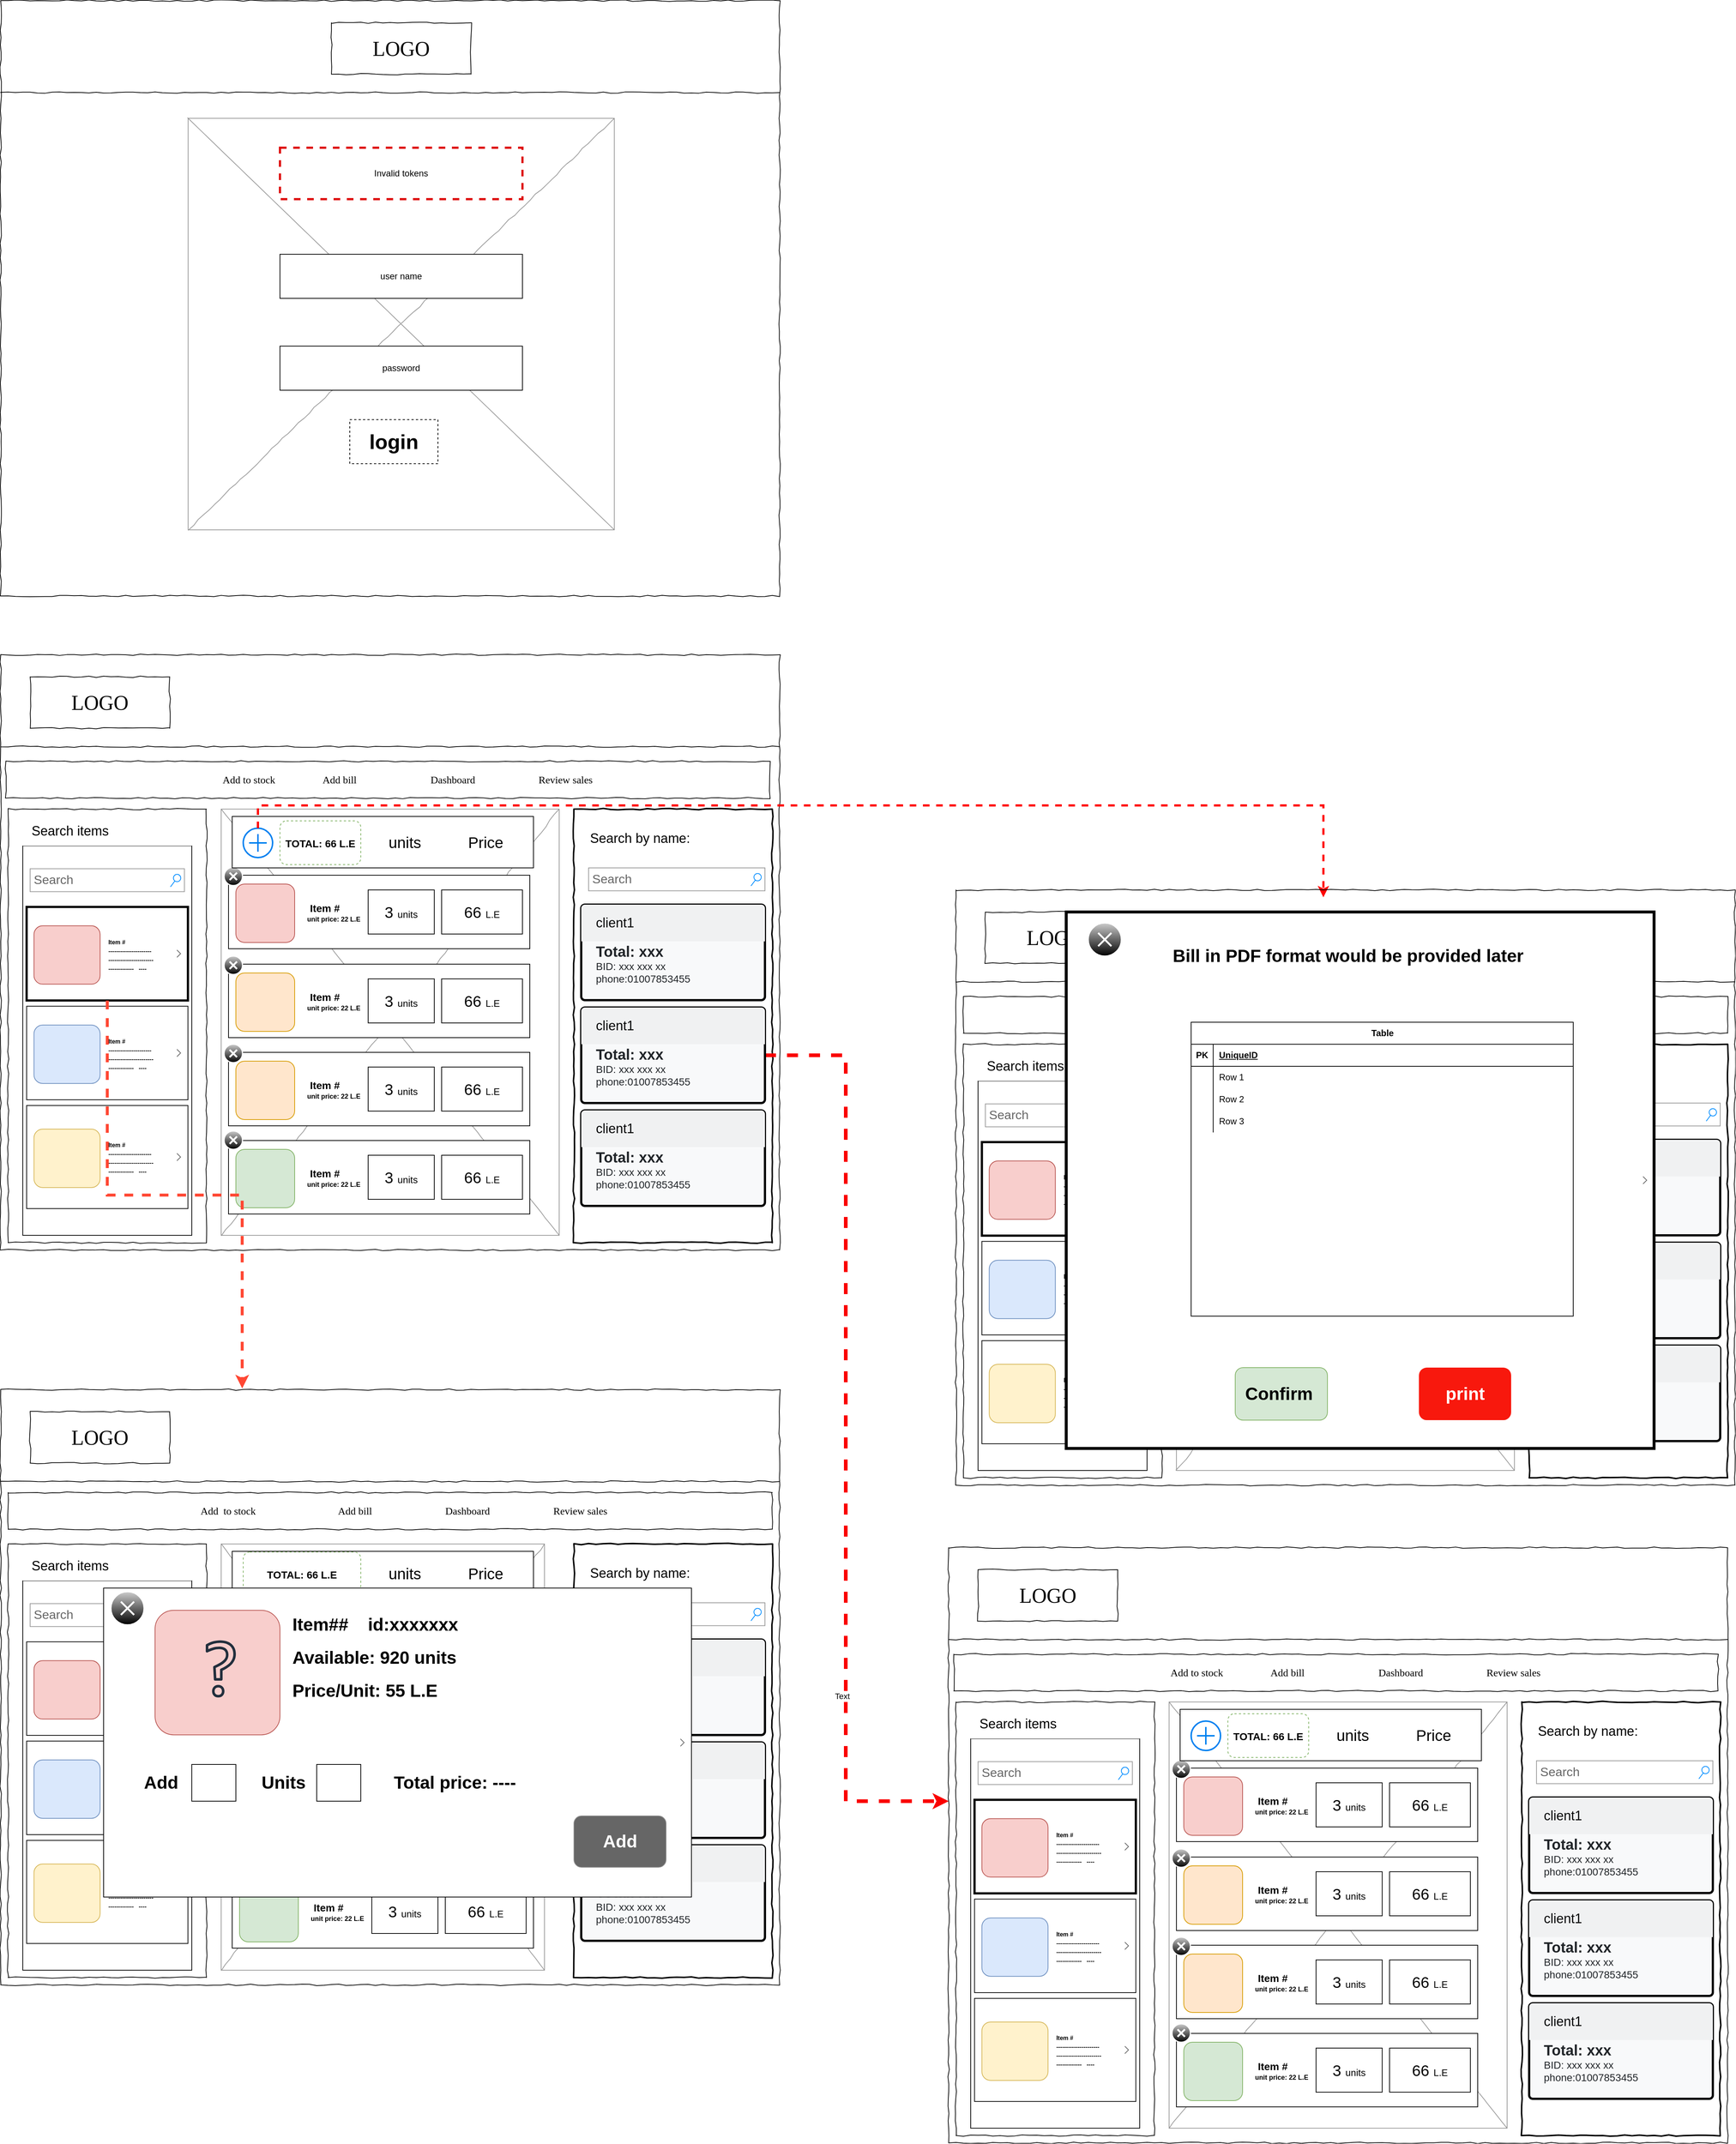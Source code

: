 <mxfile version="22.1.2" type="device">
  <diagram name="Page-1" id="03018318-947c-dd8e-b7a3-06fadd420f32">
    <mxGraphModel dx="2469" dy="1474" grid="1" gridSize="10" guides="1" tooltips="1" connect="1" arrows="1" fold="1" page="1" pageScale="1" pageWidth="1100" pageHeight="850" background="#ffffff" math="0" shadow="0">
      <root>
        <mxCell id="0" />
        <mxCell id="1" parent="0" />
        <mxCell id="677b7b8949515195-1" value="" style="whiteSpace=wrap;html=1;rounded=0;shadow=0;labelBackgroundColor=none;strokeColor=#000000;strokeWidth=1;fillColor=none;fontFamily=Verdana;fontSize=12;fontColor=#000000;align=center;comic=1;" parent="1" vertex="1">
          <mxGeometry x="20" y="20" width="1060" height="810" as="geometry" />
        </mxCell>
        <mxCell id="677b7b8949515195-2" value="LOGO" style="whiteSpace=wrap;html=1;rounded=0;shadow=0;labelBackgroundColor=none;strokeWidth=1;fontFamily=Verdana;fontSize=28;align=center;comic=1;" parent="1" vertex="1">
          <mxGeometry x="470" y="50" width="190" height="70" as="geometry" />
        </mxCell>
        <mxCell id="677b7b8949515195-9" value="" style="line;strokeWidth=1;html=1;rounded=0;shadow=0;labelBackgroundColor=none;fillColor=none;fontFamily=Verdana;fontSize=14;fontColor=#000000;align=center;comic=1;" parent="1" vertex="1">
          <mxGeometry x="20" y="140" width="1060" height="10" as="geometry" />
        </mxCell>
        <mxCell id="677b7b8949515195-16" value="" style="verticalLabelPosition=bottom;shadow=0;dashed=0;align=center;html=1;verticalAlign=top;strokeWidth=1;shape=mxgraph.mockup.graphics.simpleIcon;strokeColor=#999999;rounded=0;labelBackgroundColor=none;fontFamily=Verdana;fontSize=14;fontColor=#000000;comic=1;" parent="1" vertex="1">
          <mxGeometry x="275" y="180" width="580" height="560" as="geometry" />
        </mxCell>
        <mxCell id="1cQTxDc0vlacAOZoy2rU-1" value="" style="whiteSpace=wrap;html=1;rounded=0;shadow=0;labelBackgroundColor=none;strokeColor=#000000;strokeWidth=1;fillColor=none;fontFamily=Verdana;fontSize=12;fontColor=#000000;align=center;comic=1;" parent="1" vertex="1">
          <mxGeometry x="20" y="910" width="1060" height="810" as="geometry" />
        </mxCell>
        <mxCell id="1cQTxDc0vlacAOZoy2rU-2" value="LOGO" style="whiteSpace=wrap;html=1;rounded=0;shadow=0;labelBackgroundColor=none;strokeWidth=1;fontFamily=Verdana;fontSize=28;align=center;comic=1;" parent="1" vertex="1">
          <mxGeometry x="60" y="940" width="190" height="70" as="geometry" />
        </mxCell>
        <mxCell id="1cQTxDc0vlacAOZoy2rU-8" value="" style="whiteSpace=wrap;html=1;rounded=0;shadow=0;labelBackgroundColor=none;strokeWidth=1;fillColor=none;fontFamily=Verdana;fontSize=12;align=center;comic=1;" parent="1" vertex="1">
          <mxGeometry x="30" y="1120" width="270" height="590" as="geometry" />
        </mxCell>
        <mxCell id="1cQTxDc0vlacAOZoy2rU-9" value="" style="line;strokeWidth=1;html=1;rounded=0;shadow=0;labelBackgroundColor=none;fillColor=none;fontFamily=Verdana;fontSize=14;fontColor=#000000;align=center;comic=1;" parent="1" vertex="1">
          <mxGeometry x="20" y="1030" width="1060" height="10" as="geometry" />
        </mxCell>
        <mxCell id="1cQTxDc0vlacAOZoy2rU-16" value="" style="verticalLabelPosition=bottom;shadow=0;dashed=0;align=center;html=1;verticalAlign=top;strokeWidth=1;shape=mxgraph.mockup.graphics.simpleIcon;strokeColor=#999999;rounded=0;labelBackgroundColor=none;fontFamily=Verdana;fontSize=14;fontColor=#000000;comic=1;" parent="1" vertex="1">
          <mxGeometry x="320" y="1120" width="460" height="580" as="geometry" />
        </mxCell>
        <mxCell id="1cQTxDc0vlacAOZoy2rU-41" value="password" style="rounded=0;whiteSpace=wrap;html=1;" parent="1" vertex="1">
          <mxGeometry x="400" y="490" width="330" height="60" as="geometry" />
        </mxCell>
        <mxCell id="1cQTxDc0vlacAOZoy2rU-42" value="user name" style="rounded=0;whiteSpace=wrap;html=1;" parent="1" vertex="1">
          <mxGeometry x="400" y="365" width="330" height="60" as="geometry" />
        </mxCell>
        <mxCell id="1cQTxDc0vlacAOZoy2rU-43" value="&lt;font style=&quot;font-size: 28px;&quot;&gt;&lt;b&gt;login&lt;/b&gt;&lt;/font&gt;" style="rounded=0;whiteSpace=wrap;html=1;dashed=1;" parent="1" vertex="1">
          <mxGeometry x="495" y="590" width="120" height="60" as="geometry" />
        </mxCell>
        <mxCell id="1cQTxDc0vlacAOZoy2rU-44" value="Invalid tokens" style="rounded=0;whiteSpace=wrap;html=1;dashed=1;strokeColor=#de0d0d;strokeWidth=3;" parent="1" vertex="1">
          <mxGeometry x="400" y="220" width="330" height="70" as="geometry" />
        </mxCell>
        <mxCell id="1cQTxDc0vlacAOZoy2rU-46" value="" style="whiteSpace=wrap;html=1;rounded=0;shadow=0;labelBackgroundColor=none;strokeWidth=2;fillColor=none;fontFamily=Verdana;fontSize=12;align=center;comic=1;strokeColor=#000000;" parent="1" vertex="1">
          <mxGeometry x="800" y="1120" width="270" height="590" as="geometry" />
        </mxCell>
        <mxCell id="1cQTxDc0vlacAOZoy2rU-62" value="" style="shape=rect;strokeColor=default;fillColor=#ffffff;gradientColor=none;shadow=0;" parent="1" vertex="1">
          <mxGeometry x="50" y="1170" width="230" height="530" as="geometry" />
        </mxCell>
        <mxCell id="1cQTxDc0vlacAOZoy2rU-83" value="&lt;b style=&quot;font-size: 8px;&quot;&gt;&amp;nbsp; &amp;nbsp; &amp;nbsp; &amp;nbsp; &amp;nbsp; &amp;nbsp; &amp;nbsp; &amp;nbsp; &amp;nbsp; &amp;nbsp; &amp;nbsp; &amp;nbsp; &amp;nbsp; &amp;nbsp; &amp;nbsp; &amp;nbsp; &amp;nbsp; &amp;nbsp; &amp;nbsp; Item #&lt;br&gt;&amp;nbsp; &amp;nbsp; &amp;nbsp; &amp;nbsp; &amp;nbsp; &amp;nbsp; &amp;nbsp; &amp;nbsp; &amp;nbsp; &amp;nbsp; &amp;nbsp; &amp;nbsp; &amp;nbsp; &amp;nbsp; &amp;nbsp; &amp;nbsp; &amp;nbsp; &amp;nbsp; &amp;nbsp; ----------------------&lt;br&gt;&amp;nbsp; &amp;nbsp; &amp;nbsp; &amp;nbsp; &amp;nbsp; &amp;nbsp; &amp;nbsp; &amp;nbsp; &amp;nbsp; &amp;nbsp; &amp;nbsp; &amp;nbsp; &amp;nbsp; &amp;nbsp; &amp;nbsp; &amp;nbsp; &amp;nbsp; &amp;nbsp; &amp;nbsp; -----------------------&lt;br&gt;&amp;nbsp; &amp;nbsp; &amp;nbsp; &amp;nbsp; &amp;nbsp; &amp;nbsp; &amp;nbsp; &amp;nbsp; &amp;nbsp; &amp;nbsp; &amp;nbsp; &amp;nbsp; &amp;nbsp; &amp;nbsp; &amp;nbsp; &amp;nbsp; &amp;nbsp; &amp;nbsp; &amp;nbsp; -------------&amp;nbsp; &amp;nbsp;----&lt;/b&gt;" style="shape=rect;strokeColor=default;fontSize=10;fontColor=#000000;resizeWidth=1;align=left;spacingLeft=25;spacingTop=2;whiteSpace=wrap;html=1;" parent="1cQTxDc0vlacAOZoy2rU-62" vertex="1">
          <mxGeometry x="5.23" y="218.235" width="219.55" height="127.304" as="geometry" />
        </mxCell>
        <mxCell id="1cQTxDc0vlacAOZoy2rU-84" value="" style="shape=rect;rounded=1;rSize=3;strokeColor=#6c8ebf;fillColor=#dae8fc;" parent="1cQTxDc0vlacAOZoy2rU-83" vertex="1">
          <mxGeometry y="0.5" width="90" height="79.5" relative="1" as="geometry">
            <mxPoint x="10" y="-38" as="offset" />
          </mxGeometry>
        </mxCell>
        <mxCell id="1cQTxDc0vlacAOZoy2rU-85" value="" style="shape=mxgraph.ios7.misc.right;strokeColor=#666666;" parent="1cQTxDc0vlacAOZoy2rU-83" vertex="1">
          <mxGeometry x="1" y="0.5" width="5" height="10" relative="1" as="geometry">
            <mxPoint x="-15" y="-5" as="offset" />
          </mxGeometry>
        </mxCell>
        <mxCell id="1cQTxDc0vlacAOZoy2rU-86" value="&lt;b style=&quot;font-size: 8px;&quot;&gt;&amp;nbsp; &amp;nbsp; &amp;nbsp; &amp;nbsp; &amp;nbsp; &amp;nbsp; &amp;nbsp; &amp;nbsp; &amp;nbsp; &amp;nbsp; &amp;nbsp; &amp;nbsp; &amp;nbsp; &amp;nbsp; &amp;nbsp; &amp;nbsp; &amp;nbsp; &amp;nbsp; &amp;nbsp; Item #&lt;br&gt;&amp;nbsp; &amp;nbsp; &amp;nbsp; &amp;nbsp; &amp;nbsp; &amp;nbsp; &amp;nbsp; &amp;nbsp; &amp;nbsp; &amp;nbsp; &amp;nbsp; &amp;nbsp; &amp;nbsp; &amp;nbsp; &amp;nbsp; &amp;nbsp; &amp;nbsp; &amp;nbsp; &amp;nbsp; ----------------------&lt;br&gt;&amp;nbsp; &amp;nbsp; &amp;nbsp; &amp;nbsp; &amp;nbsp; &amp;nbsp; &amp;nbsp; &amp;nbsp; &amp;nbsp; &amp;nbsp; &amp;nbsp; &amp;nbsp; &amp;nbsp; &amp;nbsp; &amp;nbsp; &amp;nbsp; &amp;nbsp; &amp;nbsp; &amp;nbsp; -----------------------&lt;br&gt;&amp;nbsp; &amp;nbsp; &amp;nbsp; &amp;nbsp; &amp;nbsp; &amp;nbsp; &amp;nbsp; &amp;nbsp; &amp;nbsp; &amp;nbsp; &amp;nbsp; &amp;nbsp; &amp;nbsp; &amp;nbsp; &amp;nbsp; &amp;nbsp; &amp;nbsp; &amp;nbsp; &amp;nbsp; -------------&amp;nbsp; &amp;nbsp;----&lt;/b&gt;" style="shape=rect;strokeColor=default;fontSize=10;fontColor=#000000;resizeWidth=1;align=left;spacingLeft=25;spacingTop=2;whiteSpace=wrap;html=1;" parent="1cQTxDc0vlacAOZoy2rU-62" vertex="1">
          <mxGeometry x="5.23" y="353.333" width="219.545" height="140.294" as="geometry" />
        </mxCell>
        <mxCell id="1cQTxDc0vlacAOZoy2rU-87" value="" style="shape=rect;rounded=1;rSize=3;strokeColor=#d6b656;fillColor=#fff2cc;" parent="1cQTxDc0vlacAOZoy2rU-86" vertex="1">
          <mxGeometry y="0.5" width="90" height="79.5" relative="1" as="geometry">
            <mxPoint x="10" y="-38" as="offset" />
          </mxGeometry>
        </mxCell>
        <mxCell id="1cQTxDc0vlacAOZoy2rU-88" value="" style="shape=mxgraph.ios7.misc.right;strokeColor=#666666;" parent="1cQTxDc0vlacAOZoy2rU-86" vertex="1">
          <mxGeometry x="1" y="0.5" width="5" height="10" relative="1" as="geometry">
            <mxPoint x="-15" y="-5" as="offset" />
          </mxGeometry>
        </mxCell>
        <mxCell id="1cQTxDc0vlacAOZoy2rU-89" value="&lt;b style=&quot;font-size: 8px;&quot;&gt;&amp;nbsp; &amp;nbsp; &amp;nbsp; &amp;nbsp; &amp;nbsp; &amp;nbsp; &amp;nbsp; &amp;nbsp; &amp;nbsp; &amp;nbsp; &amp;nbsp; &amp;nbsp; &amp;nbsp; &amp;nbsp; &amp;nbsp; &amp;nbsp; &amp;nbsp; &amp;nbsp; &amp;nbsp; Item #&lt;br&gt;&amp;nbsp; &amp;nbsp; &amp;nbsp; &amp;nbsp; &amp;nbsp; &amp;nbsp; &amp;nbsp; &amp;nbsp; &amp;nbsp; &amp;nbsp; &amp;nbsp; &amp;nbsp; &amp;nbsp; &amp;nbsp; &amp;nbsp; &amp;nbsp; &amp;nbsp; &amp;nbsp; &amp;nbsp; ----------------------&lt;br&gt;&amp;nbsp; &amp;nbsp; &amp;nbsp; &amp;nbsp; &amp;nbsp; &amp;nbsp; &amp;nbsp; &amp;nbsp; &amp;nbsp; &amp;nbsp; &amp;nbsp; &amp;nbsp; &amp;nbsp; &amp;nbsp; &amp;nbsp; &amp;nbsp; &amp;nbsp; &amp;nbsp; &amp;nbsp; -----------------------&lt;br&gt;&amp;nbsp; &amp;nbsp; &amp;nbsp; &amp;nbsp; &amp;nbsp; &amp;nbsp; &amp;nbsp; &amp;nbsp; &amp;nbsp; &amp;nbsp; &amp;nbsp; &amp;nbsp; &amp;nbsp; &amp;nbsp; &amp;nbsp; &amp;nbsp; &amp;nbsp; &amp;nbsp; &amp;nbsp; -------------&amp;nbsp; &amp;nbsp;----&lt;/b&gt;" style="shape=rect;strokeColor=default;fontSize=10;fontColor=#000000;resizeWidth=1;align=left;spacingLeft=25;spacingTop=2;whiteSpace=wrap;html=1;strokeWidth=3;" parent="1cQTxDc0vlacAOZoy2rU-62" vertex="1">
          <mxGeometry x="5.23" y="83.137" width="219.55" height="127.304" as="geometry" />
        </mxCell>
        <mxCell id="1cQTxDc0vlacAOZoy2rU-90" value="" style="shape=rect;rounded=1;rSize=3;strokeColor=#b85450;fillColor=#f8cecc;" parent="1cQTxDc0vlacAOZoy2rU-89" vertex="1">
          <mxGeometry y="0.5" width="90" height="79.5" relative="1" as="geometry">
            <mxPoint x="10" y="-38" as="offset" />
          </mxGeometry>
        </mxCell>
        <mxCell id="1cQTxDc0vlacAOZoy2rU-91" value="" style="shape=mxgraph.ios7.misc.right;strokeColor=#666666;" parent="1cQTxDc0vlacAOZoy2rU-89" vertex="1">
          <mxGeometry x="1" y="0.5" width="5" height="10" relative="1" as="geometry">
            <mxPoint x="-15" y="-5" as="offset" />
          </mxGeometry>
        </mxCell>
        <mxCell id="1cQTxDc0vlacAOZoy2rU-92" value="Search" style="strokeWidth=1;shadow=0;dashed=0;align=center;html=1;shape=mxgraph.mockup.forms.searchBox;strokeColor=#999999;mainText=;strokeColor2=#008cff;fontColor=#666666;fontSize=17;align=left;spacingLeft=3;whiteSpace=wrap;" parent="1cQTxDc0vlacAOZoy2rU-62" vertex="1">
          <mxGeometry x="10" y="31.176" width="210" height="31.176" as="geometry" />
        </mxCell>
        <mxCell id="1cQTxDc0vlacAOZoy2rU-94" value="&lt;span style=&quot;font-size: 20px;&quot;&gt;&lt;b&gt;Total: xxx&lt;/b&gt;&lt;/span&gt;&lt;br style=&quot;font-size: 14px&quot;&gt;BID: xxx xxx xx&lt;br&gt;phone:01007853455" style="html=1;shadow=0;dashed=0;shape=mxgraph.bootstrap.rrect;rSize=5;strokeColor=#000000;html=1;whiteSpace=wrap;fillColor=#F8F9FA;fontColor=#212529;verticalAlign=bottom;align=left;spacing=20;spacingBottom=0;fontSize=14;strokeWidth=3;" parent="1" vertex="1">
          <mxGeometry x="810" y="1250" width="250" height="130" as="geometry" />
        </mxCell>
        <mxCell id="1cQTxDc0vlacAOZoy2rU-95" value="&lt;font color=&quot;#08090a&quot;&gt;client1&lt;/font&gt;" style="html=1;shadow=0;dashed=0;shape=mxgraph.bootstrap.topButton;rSize=5;perimeter=none;whiteSpace=wrap;fillColor=#F0F1F2;strokeColor=none;fontColor=#212529;resizeWidth=1;fontSize=18;align=left;spacing=20;" parent="1cQTxDc0vlacAOZoy2rU-94" vertex="1">
          <mxGeometry width="250" height="50" relative="1" as="geometry" />
        </mxCell>
        <mxCell id="1cQTxDc0vlacAOZoy2rU-96" value="&lt;font style=&quot;font-size: 18px;&quot;&gt;&amp;nbsp; Search items&lt;/font&gt;" style="rounded=0;whiteSpace=wrap;html=1;align=left;strokeColor=none;" parent="1" vertex="1">
          <mxGeometry x="50" y="1130" width="230" height="40" as="geometry" />
        </mxCell>
        <mxCell id="K_ASyN1FfqVXuho2G4T2-256" value="" style="edgeStyle=orthogonalEdgeStyle;rounded=0;orthogonalLoop=1;jettySize=auto;html=1;strokeColor=#fa0000;dashed=1;strokeWidth=5;" edge="1" parent="1" source="1cQTxDc0vlacAOZoy2rU-97">
          <mxGeometry relative="1" as="geometry">
            <mxPoint x="1310" y="2470" as="targetPoint" />
            <Array as="points">
              <mxPoint x="1170" y="1455" />
            </Array>
          </mxGeometry>
        </mxCell>
        <mxCell id="K_ASyN1FfqVXuho2G4T2-257" value="Text" style="edgeLabel;html=1;align=center;verticalAlign=middle;resizable=0;points=[];" vertex="1" connectable="0" parent="K_ASyN1FfqVXuho2G4T2-256">
          <mxGeometry x="0.551" y="-5" relative="1" as="geometry">
            <mxPoint y="1" as="offset" />
          </mxGeometry>
        </mxCell>
        <mxCell id="1cQTxDc0vlacAOZoy2rU-97" value="&lt;span style=&quot;font-size: 20px;&quot;&gt;&lt;b&gt;Total: xxx&lt;/b&gt;&lt;/span&gt;&lt;br style=&quot;font-size: 14px&quot;&gt;BID: xxx xxx xx&lt;br&gt;phone:01007853455" style="html=1;shadow=0;dashed=0;shape=mxgraph.bootstrap.rrect;rSize=5;strokeColor=#000000;html=1;whiteSpace=wrap;fillColor=#F8F9FA;fontColor=#212529;verticalAlign=bottom;align=left;spacing=20;spacingBottom=0;fontSize=14;strokeWidth=3;" parent="1" vertex="1">
          <mxGeometry x="810" y="1390" width="250" height="130" as="geometry" />
        </mxCell>
        <mxCell id="1cQTxDc0vlacAOZoy2rU-98" value="&lt;font color=&quot;#08090a&quot;&gt;client1&lt;/font&gt;" style="html=1;shadow=0;dashed=0;shape=mxgraph.bootstrap.topButton;rSize=5;perimeter=none;whiteSpace=wrap;fillColor=#F0F1F2;strokeColor=none;fontColor=#212529;resizeWidth=1;fontSize=18;align=left;spacing=20;" parent="1cQTxDc0vlacAOZoy2rU-97" vertex="1">
          <mxGeometry width="250" height="50" relative="1" as="geometry" />
        </mxCell>
        <mxCell id="1cQTxDc0vlacAOZoy2rU-99" value="&lt;span style=&quot;font-size: 20px;&quot;&gt;&lt;b&gt;Total: xxx&lt;/b&gt;&lt;/span&gt;&lt;br style=&quot;font-size: 14px&quot;&gt;BID: xxx xxx xx&lt;br&gt;phone:01007853455" style="html=1;shadow=0;dashed=0;shape=mxgraph.bootstrap.rrect;rSize=5;strokeColor=#000000;html=1;whiteSpace=wrap;fillColor=#F8F9FA;fontColor=#212529;verticalAlign=bottom;align=left;spacing=20;spacingBottom=0;fontSize=14;strokeWidth=3;" parent="1" vertex="1">
          <mxGeometry x="810" y="1530" width="250" height="130" as="geometry" />
        </mxCell>
        <mxCell id="1cQTxDc0vlacAOZoy2rU-100" value="&lt;font color=&quot;#08090a&quot;&gt;client1&lt;/font&gt;" style="html=1;shadow=0;dashed=0;shape=mxgraph.bootstrap.topButton;rSize=5;perimeter=none;whiteSpace=wrap;fillColor=#F0F1F2;strokeColor=none;fontColor=#212529;resizeWidth=1;fontSize=18;align=left;spacing=20;" parent="1cQTxDc0vlacAOZoy2rU-99" vertex="1">
          <mxGeometry width="250" height="50" relative="1" as="geometry" />
        </mxCell>
        <mxCell id="1cQTxDc0vlacAOZoy2rU-103" value="Search" style="strokeWidth=1;shadow=0;dashed=0;align=center;html=1;shape=mxgraph.mockup.forms.searchBox;strokeColor=#999999;mainText=;strokeColor2=#008cff;fontColor=#666666;fontSize=17;align=left;spacingLeft=3;whiteSpace=wrap;" parent="1" vertex="1">
          <mxGeometry x="820" y="1200" width="240" height="31.18" as="geometry" />
        </mxCell>
        <mxCell id="1cQTxDc0vlacAOZoy2rU-104" value="&lt;font style=&quot;font-size: 18px;&quot;&gt;Search by name:&lt;/font&gt;" style="rounded=0;whiteSpace=wrap;html=1;align=left;strokeColor=none;" parent="1" vertex="1">
          <mxGeometry x="820" y="1140" width="230" height="40" as="geometry" />
        </mxCell>
        <mxCell id="1cQTxDc0vlacAOZoy2rU-116" value="&lt;blockquote style=&quot;margin: 0px 0px 0px 40px; border: none; padding: 0px;&quot;&gt;&lt;blockquote style=&quot;font-size: 14px; margin: 0px 0px 0px 40px; border: none; padding: 0px;&quot;&gt;&lt;b&gt;&amp;nbsp;Item #&lt;/b&gt;&lt;/blockquote&gt;&lt;blockquote style=&quot;margin: 0px 0px 0px 40px; border: none; padding: 0px;&quot;&gt;&lt;b style=&quot;&quot;&gt;&lt;font style=&quot;font-size: 9px;&quot;&gt;unit price: 22 L.E&lt;/font&gt;&lt;/b&gt;&lt;/blockquote&gt;&lt;/blockquote&gt;" style="shape=rect;strokeColor=default;fontSize=10;fontColor=#000000;resizeWidth=1;align=left;spacingLeft=25;spacingTop=2;whiteSpace=wrap;html=1;" parent="1" vertex="1">
          <mxGeometry x="330" y="1210" width="410" height="100" as="geometry" />
        </mxCell>
        <mxCell id="1cQTxDc0vlacAOZoy2rU-117" value="" style="shape=rect;rounded=1;rSize=3;strokeColor=#b85450;fillColor=#f8cecc;" parent="1cQTxDc0vlacAOZoy2rU-116" vertex="1">
          <mxGeometry y="0.5" width="80" height="79.5" relative="1" as="geometry">
            <mxPoint x="10" y="-38" as="offset" />
          </mxGeometry>
        </mxCell>
        <mxCell id="1cQTxDc0vlacAOZoy2rU-120" value="&lt;font style=&quot;font-size: 21px;&quot;&gt;3 &lt;/font&gt;&lt;font style=&quot;font-size: 13px;&quot;&gt;units&lt;/font&gt;" style="rounded=0;whiteSpace=wrap;html=1;" parent="1cQTxDc0vlacAOZoy2rU-116" vertex="1">
          <mxGeometry x="190" y="20" width="90" height="60" as="geometry" />
        </mxCell>
        <mxCell id="1cQTxDc0vlacAOZoy2rU-121" value="&lt;font style=&quot;font-size: 21px;&quot;&gt;66 &lt;/font&gt;&lt;font style=&quot;font-size: 13px;&quot;&gt;L.E&lt;/font&gt;" style="rounded=0;whiteSpace=wrap;html=1;" parent="1cQTxDc0vlacAOZoy2rU-116" vertex="1">
          <mxGeometry x="290" y="20" width="110" height="60" as="geometry" />
        </mxCell>
        <mxCell id="1cQTxDc0vlacAOZoy2rU-136" value="" style="verticalLabelPosition=bottom;verticalAlign=top;html=1;shadow=0;dashed=0;strokeWidth=1;shape=mxgraph.ios.iDeleteApp;fillColor=#cccccc;fillColor2=#000000;strokeColor=#ffffff;sketch=0;" parent="1cQTxDc0vlacAOZoy2rU-116" vertex="1">
          <mxGeometry x="-6" y="-11" width="25" height="25" as="geometry" />
        </mxCell>
        <mxCell id="1cQTxDc0vlacAOZoy2rU-122" value="&lt;blockquote style=&quot;margin: 0px 0px 0px 40px; border: none; padding: 0px;&quot;&gt;&lt;blockquote style=&quot;font-size: 14px; margin: 0px 0px 0px 40px; border: none; padding: 0px;&quot;&gt;&lt;br&gt;&lt;/blockquote&gt;&lt;/blockquote&gt;" style="shape=rect;strokeColor=default;fontSize=10;fontColor=#000000;resizeWidth=1;align=left;spacingLeft=25;spacingTop=2;whiteSpace=wrap;html=1;" parent="1" vertex="1">
          <mxGeometry x="335" y="1130" width="410" height="70" as="geometry" />
        </mxCell>
        <mxCell id="1cQTxDc0vlacAOZoy2rU-123" value="TOTAL: 66 L.E" style="shape=rect;rounded=1;rSize=3;fontSize=14;fontStyle=1;fillColor=none;strokeColor=#82b366;dashed=1;" parent="1cQTxDc0vlacAOZoy2rU-122" vertex="1">
          <mxGeometry y="0.5" width="110" height="59.5" relative="1" as="geometry">
            <mxPoint x="65" y="-29" as="offset" />
          </mxGeometry>
        </mxCell>
        <mxCell id="1cQTxDc0vlacAOZoy2rU-124" value="&lt;span style=&quot;font-size: 21px;&quot;&gt;units&lt;/span&gt;" style="rounded=0;whiteSpace=wrap;html=1;strokeColor=none;" parent="1cQTxDc0vlacAOZoy2rU-122" vertex="1">
          <mxGeometry x="190" y="14" width="90" height="42" as="geometry" />
        </mxCell>
        <mxCell id="1cQTxDc0vlacAOZoy2rU-125" value="&lt;span style=&quot;font-size: 21px;&quot;&gt;Price&lt;/span&gt;" style="rounded=0;whiteSpace=wrap;html=1;strokeColor=none;" parent="1cQTxDc0vlacAOZoy2rU-122" vertex="1">
          <mxGeometry x="290" y="14" width="110" height="42" as="geometry" />
        </mxCell>
        <mxCell id="K_ASyN1FfqVXuho2G4T2-113" value="" style="html=1;verticalLabelPosition=bottom;align=center;labelBackgroundColor=#ffffff;verticalAlign=top;strokeWidth=2;strokeColor=#0080F0;shadow=0;dashed=0;shape=mxgraph.ios7.icons.add;fontStyle=1" vertex="1" parent="1cQTxDc0vlacAOZoy2rU-122">
          <mxGeometry x="15" y="16" width="40" height="40" as="geometry" />
        </mxCell>
        <mxCell id="1cQTxDc0vlacAOZoy2rU-137" value="&lt;blockquote style=&quot;margin: 0px 0px 0px 40px; border: none; padding: 0px;&quot;&gt;&lt;blockquote style=&quot;font-size: 14px; margin: 0px 0px 0px 40px; border: none; padding: 0px;&quot;&gt;&lt;b&gt;&amp;nbsp;Item #&lt;/b&gt;&lt;/blockquote&gt;&lt;blockquote style=&quot;margin: 0px 0px 0px 40px; border: none; padding: 0px;&quot;&gt;&lt;b style=&quot;&quot;&gt;&lt;font style=&quot;font-size: 9px;&quot;&gt;unit price: 22 L.E&lt;/font&gt;&lt;/b&gt;&lt;/blockquote&gt;&lt;/blockquote&gt;" style="shape=rect;strokeColor=default;fontSize=10;fontColor=#000000;resizeWidth=1;align=left;spacingLeft=25;spacingTop=2;whiteSpace=wrap;html=1;" parent="1" vertex="1">
          <mxGeometry x="330" y="1331" width="410" height="100" as="geometry" />
        </mxCell>
        <mxCell id="1cQTxDc0vlacAOZoy2rU-138" value="" style="shape=rect;rounded=1;rSize=3;strokeColor=#d79b00;fillColor=#ffe6cc;" parent="1cQTxDc0vlacAOZoy2rU-137" vertex="1">
          <mxGeometry y="0.5" width="80" height="79.5" relative="1" as="geometry">
            <mxPoint x="10" y="-38" as="offset" />
          </mxGeometry>
        </mxCell>
        <mxCell id="1cQTxDc0vlacAOZoy2rU-139" value="&lt;font style=&quot;font-size: 21px;&quot;&gt;3 &lt;/font&gt;&lt;font style=&quot;font-size: 13px;&quot;&gt;units&lt;/font&gt;" style="rounded=0;whiteSpace=wrap;html=1;" parent="1cQTxDc0vlacAOZoy2rU-137" vertex="1">
          <mxGeometry x="190" y="20" width="90" height="60" as="geometry" />
        </mxCell>
        <mxCell id="1cQTxDc0vlacAOZoy2rU-140" value="&lt;font style=&quot;font-size: 21px;&quot;&gt;66 &lt;/font&gt;&lt;font style=&quot;font-size: 13px;&quot;&gt;L.E&lt;/font&gt;" style="rounded=0;whiteSpace=wrap;html=1;" parent="1cQTxDc0vlacAOZoy2rU-137" vertex="1">
          <mxGeometry x="290" y="20" width="110" height="60" as="geometry" />
        </mxCell>
        <mxCell id="1cQTxDc0vlacAOZoy2rU-141" value="" style="verticalLabelPosition=bottom;verticalAlign=top;html=1;shadow=0;dashed=0;strokeWidth=1;shape=mxgraph.ios.iDeleteApp;fillColor=#cccccc;fillColor2=#000000;strokeColor=#ffffff;sketch=0;" parent="1cQTxDc0vlacAOZoy2rU-137" vertex="1">
          <mxGeometry x="-6" y="-11" width="25" height="25" as="geometry" />
        </mxCell>
        <mxCell id="1cQTxDc0vlacAOZoy2rU-147" value="&lt;blockquote style=&quot;margin: 0px 0px 0px 40px; border: none; padding: 0px;&quot;&gt;&lt;blockquote style=&quot;font-size: 14px; margin: 0px 0px 0px 40px; border: none; padding: 0px;&quot;&gt;&lt;b&gt;&amp;nbsp;Item #&lt;/b&gt;&lt;/blockquote&gt;&lt;blockquote style=&quot;margin: 0px 0px 0px 40px; border: none; padding: 0px;&quot;&gt;&lt;b style=&quot;&quot;&gt;&lt;font style=&quot;font-size: 9px;&quot;&gt;unit price: 22 L.E&lt;/font&gt;&lt;/b&gt;&lt;/blockquote&gt;&lt;/blockquote&gt;" style="shape=rect;strokeColor=default;fontSize=10;fontColor=#000000;resizeWidth=1;align=left;spacingLeft=25;spacingTop=2;whiteSpace=wrap;html=1;" parent="1" vertex="1">
          <mxGeometry x="330" y="1571" width="410" height="100" as="geometry" />
        </mxCell>
        <mxCell id="1cQTxDc0vlacAOZoy2rU-148" value="" style="shape=rect;rounded=1;rSize=3;strokeColor=#82b366;fillColor=#d5e8d4;" parent="1cQTxDc0vlacAOZoy2rU-147" vertex="1">
          <mxGeometry y="0.5" width="80" height="79.5" relative="1" as="geometry">
            <mxPoint x="10" y="-38" as="offset" />
          </mxGeometry>
        </mxCell>
        <mxCell id="1cQTxDc0vlacAOZoy2rU-149" value="&lt;font style=&quot;font-size: 21px;&quot;&gt;3 &lt;/font&gt;&lt;font style=&quot;font-size: 13px;&quot;&gt;units&lt;/font&gt;" style="rounded=0;whiteSpace=wrap;html=1;" parent="1cQTxDc0vlacAOZoy2rU-147" vertex="1">
          <mxGeometry x="190" y="20" width="90" height="60" as="geometry" />
        </mxCell>
        <mxCell id="1cQTxDc0vlacAOZoy2rU-150" value="&lt;font style=&quot;font-size: 21px;&quot;&gt;66 &lt;/font&gt;&lt;font style=&quot;font-size: 13px;&quot;&gt;L.E&lt;/font&gt;" style="rounded=0;whiteSpace=wrap;html=1;" parent="1cQTxDc0vlacAOZoy2rU-147" vertex="1">
          <mxGeometry x="290" y="20" width="110" height="60" as="geometry" />
        </mxCell>
        <mxCell id="1cQTxDc0vlacAOZoy2rU-151" value="" style="verticalLabelPosition=bottom;verticalAlign=top;html=1;shadow=0;dashed=0;strokeWidth=1;shape=mxgraph.ios.iDeleteApp;fillColor=#cccccc;fillColor2=#000000;strokeColor=#ffffff;sketch=0;" parent="1cQTxDc0vlacAOZoy2rU-147" vertex="1">
          <mxGeometry x="-6" y="-13" width="25" height="25" as="geometry" />
        </mxCell>
        <mxCell id="K_ASyN1FfqVXuho2G4T2-1" value="" style="whiteSpace=wrap;html=1;rounded=0;shadow=0;labelBackgroundColor=none;strokeColor=#000000;strokeWidth=1;fillColor=none;fontFamily=Verdana;fontSize=12;fontColor=#000000;align=center;comic=1;" vertex="1" parent="1">
          <mxGeometry x="20" y="1910" width="1060" height="810" as="geometry" />
        </mxCell>
        <mxCell id="K_ASyN1FfqVXuho2G4T2-2" value="LOGO" style="whiteSpace=wrap;html=1;rounded=0;shadow=0;labelBackgroundColor=none;strokeWidth=1;fontFamily=Verdana;fontSize=28;align=center;comic=1;" vertex="1" parent="1">
          <mxGeometry x="60" y="1940" width="190" height="70" as="geometry" />
        </mxCell>
        <mxCell id="K_ASyN1FfqVXuho2G4T2-3" value="" style="whiteSpace=wrap;html=1;rounded=0;shadow=0;labelBackgroundColor=none;strokeWidth=1;fillColor=none;fontFamily=Verdana;fontSize=12;align=center;comic=1;" vertex="1" parent="1">
          <mxGeometry x="30" y="2120" width="270" height="590" as="geometry" />
        </mxCell>
        <mxCell id="K_ASyN1FfqVXuho2G4T2-4" value="" style="line;strokeWidth=1;html=1;rounded=0;shadow=0;labelBackgroundColor=none;fillColor=none;fontFamily=Verdana;fontSize=14;fontColor=#000000;align=center;comic=1;" vertex="1" parent="1">
          <mxGeometry x="20" y="2030" width="1060" height="10" as="geometry" />
        </mxCell>
        <mxCell id="K_ASyN1FfqVXuho2G4T2-5" value="" style="whiteSpace=wrap;html=1;rounded=0;shadow=0;labelBackgroundColor=none;strokeWidth=1;fillColor=none;fontFamily=Verdana;fontSize=12;align=center;comic=1;" vertex="1" parent="1">
          <mxGeometry x="30" y="2050" width="1040" height="50" as="geometry" />
        </mxCell>
        <mxCell id="K_ASyN1FfqVXuho2G4T2-6" value="Add&amp;nbsp; to stock" style="text;html=1;points=[];align=left;verticalAlign=top;spacingTop=-4;fontSize=14;fontFamily=Verdana" vertex="1" parent="1">
          <mxGeometry x="290" y="2065" width="100" height="20" as="geometry" />
        </mxCell>
        <mxCell id="K_ASyN1FfqVXuho2G4T2-7" value="Add bill" style="text;html=1;points=[];align=left;verticalAlign=top;spacingTop=-4;fontSize=14;fontFamily=Verdana" vertex="1" parent="1">
          <mxGeometry x="477" y="2065" width="60" height="20" as="geometry" />
        </mxCell>
        <mxCell id="K_ASyN1FfqVXuho2G4T2-8" value="Dashboard" style="text;html=1;points=[];align=left;verticalAlign=top;spacingTop=-4;fontSize=14;fontFamily=Verdana" vertex="1" parent="1">
          <mxGeometry x="623" y="2065" width="60" height="20" as="geometry" />
        </mxCell>
        <mxCell id="K_ASyN1FfqVXuho2G4T2-9" value="Review sales" style="text;html=1;points=[];align=left;verticalAlign=top;spacingTop=-4;fontSize=14;fontFamily=Verdana" vertex="1" parent="1">
          <mxGeometry x="770" y="2065" width="60" height="20" as="geometry" />
        </mxCell>
        <mxCell id="K_ASyN1FfqVXuho2G4T2-10" value="" style="verticalLabelPosition=bottom;shadow=0;dashed=0;align=center;html=1;verticalAlign=top;strokeWidth=1;shape=mxgraph.mockup.graphics.simpleIcon;strokeColor=#999999;rounded=0;labelBackgroundColor=none;fontFamily=Verdana;fontSize=14;fontColor=#000000;comic=1;" vertex="1" parent="1">
          <mxGeometry x="320" y="2120" width="440" height="580" as="geometry" />
        </mxCell>
        <mxCell id="K_ASyN1FfqVXuho2G4T2-11" value="" style="whiteSpace=wrap;html=1;rounded=0;shadow=0;labelBackgroundColor=none;strokeWidth=2;fillColor=none;fontFamily=Verdana;fontSize=12;align=center;comic=1;strokeColor=#000000;" vertex="1" parent="1">
          <mxGeometry x="800" y="2120" width="270" height="590" as="geometry" />
        </mxCell>
        <mxCell id="K_ASyN1FfqVXuho2G4T2-12" value="" style="shape=rect;strokeColor=default;fillColor=#ffffff;gradientColor=none;shadow=0;" vertex="1" parent="1">
          <mxGeometry x="50" y="2170" width="230" height="530" as="geometry" />
        </mxCell>
        <mxCell id="K_ASyN1FfqVXuho2G4T2-13" value="&lt;b style=&quot;font-size: 8px;&quot;&gt;&amp;nbsp; &amp;nbsp; &amp;nbsp; &amp;nbsp; &amp;nbsp; &amp;nbsp; &amp;nbsp; &amp;nbsp; &amp;nbsp; &amp;nbsp; &amp;nbsp; &amp;nbsp; &amp;nbsp; &amp;nbsp; &amp;nbsp; &amp;nbsp; &amp;nbsp; &amp;nbsp; &amp;nbsp; Item #&lt;br&gt;&amp;nbsp; &amp;nbsp; &amp;nbsp; &amp;nbsp; &amp;nbsp; &amp;nbsp; &amp;nbsp; &amp;nbsp; &amp;nbsp; &amp;nbsp; &amp;nbsp; &amp;nbsp; &amp;nbsp; &amp;nbsp; &amp;nbsp; &amp;nbsp; &amp;nbsp; &amp;nbsp; &amp;nbsp; ----------------------&lt;br&gt;&amp;nbsp; &amp;nbsp; &amp;nbsp; &amp;nbsp; &amp;nbsp; &amp;nbsp; &amp;nbsp; &amp;nbsp; &amp;nbsp; &amp;nbsp; &amp;nbsp; &amp;nbsp; &amp;nbsp; &amp;nbsp; &amp;nbsp; &amp;nbsp; &amp;nbsp; &amp;nbsp; &amp;nbsp; -----------------------&lt;br&gt;&amp;nbsp; &amp;nbsp; &amp;nbsp; &amp;nbsp; &amp;nbsp; &amp;nbsp; &amp;nbsp; &amp;nbsp; &amp;nbsp; &amp;nbsp; &amp;nbsp; &amp;nbsp; &amp;nbsp; &amp;nbsp; &amp;nbsp; &amp;nbsp; &amp;nbsp; &amp;nbsp; &amp;nbsp; -------------&amp;nbsp; &amp;nbsp;----&lt;/b&gt;" style="shape=rect;strokeColor=default;fontSize=10;fontColor=#000000;resizeWidth=1;align=left;spacingLeft=25;spacingTop=2;whiteSpace=wrap;html=1;" vertex="1" parent="K_ASyN1FfqVXuho2G4T2-12">
          <mxGeometry x="5.23" y="218.235" width="219.55" height="127.304" as="geometry" />
        </mxCell>
        <mxCell id="K_ASyN1FfqVXuho2G4T2-14" value="" style="shape=rect;rounded=1;rSize=3;strokeColor=#6c8ebf;fillColor=#dae8fc;" vertex="1" parent="K_ASyN1FfqVXuho2G4T2-13">
          <mxGeometry y="0.5" width="90" height="79.5" relative="1" as="geometry">
            <mxPoint x="10" y="-38" as="offset" />
          </mxGeometry>
        </mxCell>
        <mxCell id="K_ASyN1FfqVXuho2G4T2-15" value="" style="shape=mxgraph.ios7.misc.right;strokeColor=#666666;" vertex="1" parent="K_ASyN1FfqVXuho2G4T2-13">
          <mxGeometry x="1" y="0.5" width="5" height="10" relative="1" as="geometry">
            <mxPoint x="-15" y="-5" as="offset" />
          </mxGeometry>
        </mxCell>
        <mxCell id="K_ASyN1FfqVXuho2G4T2-16" value="&lt;b style=&quot;font-size: 8px;&quot;&gt;&amp;nbsp; &amp;nbsp; &amp;nbsp; &amp;nbsp; &amp;nbsp; &amp;nbsp; &amp;nbsp; &amp;nbsp; &amp;nbsp; &amp;nbsp; &amp;nbsp; &amp;nbsp; &amp;nbsp; &amp;nbsp; &amp;nbsp; &amp;nbsp; &amp;nbsp; &amp;nbsp; &amp;nbsp; Item #&lt;br&gt;&amp;nbsp; &amp;nbsp; &amp;nbsp; &amp;nbsp; &amp;nbsp; &amp;nbsp; &amp;nbsp; &amp;nbsp; &amp;nbsp; &amp;nbsp; &amp;nbsp; &amp;nbsp; &amp;nbsp; &amp;nbsp; &amp;nbsp; &amp;nbsp; &amp;nbsp; &amp;nbsp; &amp;nbsp; ----------------------&lt;br&gt;&amp;nbsp; &amp;nbsp; &amp;nbsp; &amp;nbsp; &amp;nbsp; &amp;nbsp; &amp;nbsp; &amp;nbsp; &amp;nbsp; &amp;nbsp; &amp;nbsp; &amp;nbsp; &amp;nbsp; &amp;nbsp; &amp;nbsp; &amp;nbsp; &amp;nbsp; &amp;nbsp; &amp;nbsp; -----------------------&lt;br&gt;&amp;nbsp; &amp;nbsp; &amp;nbsp; &amp;nbsp; &amp;nbsp; &amp;nbsp; &amp;nbsp; &amp;nbsp; &amp;nbsp; &amp;nbsp; &amp;nbsp; &amp;nbsp; &amp;nbsp; &amp;nbsp; &amp;nbsp; &amp;nbsp; &amp;nbsp; &amp;nbsp; &amp;nbsp; -------------&amp;nbsp; &amp;nbsp;----&lt;/b&gt;" style="shape=rect;strokeColor=default;fontSize=10;fontColor=#000000;resizeWidth=1;align=left;spacingLeft=25;spacingTop=2;whiteSpace=wrap;html=1;" vertex="1" parent="K_ASyN1FfqVXuho2G4T2-12">
          <mxGeometry x="5.23" y="353.333" width="219.545" height="140.294" as="geometry" />
        </mxCell>
        <mxCell id="K_ASyN1FfqVXuho2G4T2-17" value="" style="shape=rect;rounded=1;rSize=3;strokeColor=#d6b656;fillColor=#fff2cc;" vertex="1" parent="K_ASyN1FfqVXuho2G4T2-16">
          <mxGeometry y="0.5" width="90" height="79.5" relative="1" as="geometry">
            <mxPoint x="10" y="-38" as="offset" />
          </mxGeometry>
        </mxCell>
        <mxCell id="K_ASyN1FfqVXuho2G4T2-18" value="" style="shape=mxgraph.ios7.misc.right;strokeColor=#666666;" vertex="1" parent="K_ASyN1FfqVXuho2G4T2-16">
          <mxGeometry x="1" y="0.5" width="5" height="10" relative="1" as="geometry">
            <mxPoint x="-15" y="-5" as="offset" />
          </mxGeometry>
        </mxCell>
        <mxCell id="K_ASyN1FfqVXuho2G4T2-19" value="&lt;b style=&quot;font-size: 8px;&quot;&gt;&amp;nbsp; &amp;nbsp; &amp;nbsp; &amp;nbsp; &amp;nbsp; &amp;nbsp; &amp;nbsp; &amp;nbsp; &amp;nbsp; &amp;nbsp; &amp;nbsp; &amp;nbsp; &amp;nbsp; &amp;nbsp; &amp;nbsp; &amp;nbsp; &amp;nbsp; &amp;nbsp; &amp;nbsp; Item #&lt;br&gt;&amp;nbsp; &amp;nbsp; &amp;nbsp; &amp;nbsp; &amp;nbsp; &amp;nbsp; &amp;nbsp; &amp;nbsp; &amp;nbsp; &amp;nbsp; &amp;nbsp; &amp;nbsp; &amp;nbsp; &amp;nbsp; &amp;nbsp; &amp;nbsp; &amp;nbsp; &amp;nbsp; &amp;nbsp; ----------------------&lt;br&gt;&amp;nbsp; &amp;nbsp; &amp;nbsp; &amp;nbsp; &amp;nbsp; &amp;nbsp; &amp;nbsp; &amp;nbsp; &amp;nbsp; &amp;nbsp; &amp;nbsp; &amp;nbsp; &amp;nbsp; &amp;nbsp; &amp;nbsp; &amp;nbsp; &amp;nbsp; &amp;nbsp; &amp;nbsp; -----------------------&lt;br&gt;&amp;nbsp; &amp;nbsp; &amp;nbsp; &amp;nbsp; &amp;nbsp; &amp;nbsp; &amp;nbsp; &amp;nbsp; &amp;nbsp; &amp;nbsp; &amp;nbsp; &amp;nbsp; &amp;nbsp; &amp;nbsp; &amp;nbsp; &amp;nbsp; &amp;nbsp; &amp;nbsp; &amp;nbsp; -------------&amp;nbsp; &amp;nbsp;----&lt;/b&gt;" style="shape=rect;strokeColor=default;fontSize=10;fontColor=#000000;resizeWidth=1;align=left;spacingLeft=25;spacingTop=2;whiteSpace=wrap;html=1;" vertex="1" parent="K_ASyN1FfqVXuho2G4T2-12">
          <mxGeometry x="5.23" y="83.137" width="219.55" height="127.304" as="geometry" />
        </mxCell>
        <mxCell id="K_ASyN1FfqVXuho2G4T2-20" value="" style="shape=rect;rounded=1;rSize=3;strokeColor=#b85450;fillColor=#f8cecc;" vertex="1" parent="K_ASyN1FfqVXuho2G4T2-19">
          <mxGeometry y="0.5" width="90" height="79.5" relative="1" as="geometry">
            <mxPoint x="10" y="-38" as="offset" />
          </mxGeometry>
        </mxCell>
        <mxCell id="K_ASyN1FfqVXuho2G4T2-21" value="" style="shape=mxgraph.ios7.misc.right;strokeColor=#666666;" vertex="1" parent="K_ASyN1FfqVXuho2G4T2-19">
          <mxGeometry x="1" y="0.5" width="5" height="10" relative="1" as="geometry">
            <mxPoint x="-15" y="-5" as="offset" />
          </mxGeometry>
        </mxCell>
        <mxCell id="K_ASyN1FfqVXuho2G4T2-22" value="Search" style="strokeWidth=1;shadow=0;dashed=0;align=center;html=1;shape=mxgraph.mockup.forms.searchBox;strokeColor=#999999;mainText=;strokeColor2=#008cff;fontColor=#666666;fontSize=17;align=left;spacingLeft=3;whiteSpace=wrap;" vertex="1" parent="K_ASyN1FfqVXuho2G4T2-12">
          <mxGeometry x="10" y="31.176" width="210" height="31.176" as="geometry" />
        </mxCell>
        <mxCell id="K_ASyN1FfqVXuho2G4T2-23" value="&lt;span style=&quot;font-size: 20px;&quot;&gt;&lt;b&gt;Total: xxx&lt;/b&gt;&lt;/span&gt;&lt;br style=&quot;font-size: 14px&quot;&gt;BID: xxx xxx xx&lt;br&gt;phone:01007853455" style="html=1;shadow=0;dashed=0;shape=mxgraph.bootstrap.rrect;rSize=5;strokeColor=#000000;html=1;whiteSpace=wrap;fillColor=#F8F9FA;fontColor=#212529;verticalAlign=bottom;align=left;spacing=20;spacingBottom=0;fontSize=14;strokeWidth=3;" vertex="1" parent="1">
          <mxGeometry x="810" y="2250" width="250" height="130" as="geometry" />
        </mxCell>
        <mxCell id="K_ASyN1FfqVXuho2G4T2-24" value="&lt;font color=&quot;#08090a&quot;&gt;client1&lt;/font&gt;" style="html=1;shadow=0;dashed=0;shape=mxgraph.bootstrap.topButton;rSize=5;perimeter=none;whiteSpace=wrap;fillColor=#F0F1F2;strokeColor=none;fontColor=#212529;resizeWidth=1;fontSize=18;align=left;spacing=20;" vertex="1" parent="K_ASyN1FfqVXuho2G4T2-23">
          <mxGeometry width="250" height="50" relative="1" as="geometry" />
        </mxCell>
        <mxCell id="K_ASyN1FfqVXuho2G4T2-25" value="&lt;font style=&quot;font-size: 18px;&quot;&gt;&amp;nbsp; Search items&lt;/font&gt;" style="rounded=0;whiteSpace=wrap;html=1;align=left;strokeColor=none;" vertex="1" parent="1">
          <mxGeometry x="50" y="2130" width="230" height="40" as="geometry" />
        </mxCell>
        <mxCell id="K_ASyN1FfqVXuho2G4T2-26" value="&lt;span style=&quot;font-size: 20px;&quot;&gt;&lt;b&gt;Total: xxx&lt;/b&gt;&lt;/span&gt;&lt;br style=&quot;font-size: 14px&quot;&gt;BID: xxx xxx xx&lt;br&gt;phone:01007853455" style="html=1;shadow=0;dashed=0;shape=mxgraph.bootstrap.rrect;rSize=5;strokeColor=#000000;html=1;whiteSpace=wrap;fillColor=#F8F9FA;fontColor=#212529;verticalAlign=bottom;align=left;spacing=20;spacingBottom=0;fontSize=14;strokeWidth=3;" vertex="1" parent="1">
          <mxGeometry x="810" y="2390" width="250" height="130" as="geometry" />
        </mxCell>
        <mxCell id="K_ASyN1FfqVXuho2G4T2-27" value="&lt;font color=&quot;#08090a&quot;&gt;client1&lt;/font&gt;" style="html=1;shadow=0;dashed=0;shape=mxgraph.bootstrap.topButton;rSize=5;perimeter=none;whiteSpace=wrap;fillColor=#F0F1F2;strokeColor=none;fontColor=#212529;resizeWidth=1;fontSize=18;align=left;spacing=20;" vertex="1" parent="K_ASyN1FfqVXuho2G4T2-26">
          <mxGeometry width="250" height="50" relative="1" as="geometry" />
        </mxCell>
        <mxCell id="K_ASyN1FfqVXuho2G4T2-28" value="&lt;span style=&quot;font-size: 20px;&quot;&gt;&lt;b&gt;Total: xxx&lt;/b&gt;&lt;/span&gt;&lt;br style=&quot;font-size: 14px&quot;&gt;BID: xxx xxx xx&lt;br&gt;phone:01007853455" style="html=1;shadow=0;dashed=0;shape=mxgraph.bootstrap.rrect;rSize=5;strokeColor=#000000;html=1;whiteSpace=wrap;fillColor=#F8F9FA;fontColor=#212529;verticalAlign=bottom;align=left;spacing=20;spacingBottom=0;fontSize=14;strokeWidth=3;" vertex="1" parent="1">
          <mxGeometry x="810" y="2530" width="250" height="130" as="geometry" />
        </mxCell>
        <mxCell id="K_ASyN1FfqVXuho2G4T2-29" value="&lt;font color=&quot;#08090a&quot;&gt;client1&lt;/font&gt;" style="html=1;shadow=0;dashed=0;shape=mxgraph.bootstrap.topButton;rSize=5;perimeter=none;whiteSpace=wrap;fillColor=#F0F1F2;strokeColor=none;fontColor=#212529;resizeWidth=1;fontSize=18;align=left;spacing=20;" vertex="1" parent="K_ASyN1FfqVXuho2G4T2-28">
          <mxGeometry width="250" height="50" relative="1" as="geometry" />
        </mxCell>
        <mxCell id="K_ASyN1FfqVXuho2G4T2-30" value="Search" style="strokeWidth=1;shadow=0;dashed=0;align=center;html=1;shape=mxgraph.mockup.forms.searchBox;strokeColor=#999999;mainText=;strokeColor2=#008cff;fontColor=#666666;fontSize=17;align=left;spacingLeft=3;whiteSpace=wrap;" vertex="1" parent="1">
          <mxGeometry x="820" y="2200" width="240" height="31.18" as="geometry" />
        </mxCell>
        <mxCell id="K_ASyN1FfqVXuho2G4T2-31" value="&lt;font style=&quot;font-size: 18px;&quot;&gt;Search by name:&lt;/font&gt;" style="rounded=0;whiteSpace=wrap;html=1;align=left;strokeColor=none;" vertex="1" parent="1">
          <mxGeometry x="820" y="2140" width="230" height="40" as="geometry" />
        </mxCell>
        <mxCell id="K_ASyN1FfqVXuho2G4T2-37" value="&lt;blockquote style=&quot;margin: 0px 0px 0px 40px; border: none; padding: 0px;&quot;&gt;&lt;blockquote style=&quot;font-size: 14px; margin: 0px 0px 0px 40px; border: none; padding: 0px;&quot;&gt;&lt;br&gt;&lt;/blockquote&gt;&lt;/blockquote&gt;" style="shape=rect;strokeColor=default;fontSize=10;fontColor=#000000;resizeWidth=1;align=left;spacingLeft=25;spacingTop=2;whiteSpace=wrap;html=1;" vertex="1" parent="1">
          <mxGeometry x="335" y="2130" width="410" height="60" as="geometry" />
        </mxCell>
        <mxCell id="K_ASyN1FfqVXuho2G4T2-38" value="TOTAL: 66 L.E" style="shape=rect;rounded=1;rSize=3;fontSize=14;fontStyle=1;fillColor=none;strokeColor=#82b366;dashed=1;" vertex="1" parent="K_ASyN1FfqVXuho2G4T2-37">
          <mxGeometry y="0.5" width="160" height="59.5" relative="1" as="geometry">
            <mxPoint x="15" y="-29" as="offset" />
          </mxGeometry>
        </mxCell>
        <mxCell id="K_ASyN1FfqVXuho2G4T2-39" value="&lt;span style=&quot;font-size: 21px;&quot;&gt;units&lt;/span&gt;" style="rounded=0;whiteSpace=wrap;html=1;strokeColor=none;" vertex="1" parent="K_ASyN1FfqVXuho2G4T2-37">
          <mxGeometry x="190" y="12" width="90" height="36" as="geometry" />
        </mxCell>
        <mxCell id="K_ASyN1FfqVXuho2G4T2-40" value="&lt;span style=&quot;font-size: 21px;&quot;&gt;Price&lt;/span&gt;" style="rounded=0;whiteSpace=wrap;html=1;strokeColor=none;" vertex="1" parent="K_ASyN1FfqVXuho2G4T2-37">
          <mxGeometry x="290" y="12" width="110" height="36" as="geometry" />
        </mxCell>
        <mxCell id="K_ASyN1FfqVXuho2G4T2-41" value="&lt;blockquote style=&quot;margin: 0px 0px 0px 40px; border: none; padding: 0px;&quot;&gt;&lt;blockquote style=&quot;font-size: 14px; margin: 0px 0px 0px 40px; border: none; padding: 0px;&quot;&gt;&lt;b&gt;&amp;nbsp;Item #&lt;/b&gt;&lt;/blockquote&gt;&lt;blockquote style=&quot;margin: 0px 0px 0px 40px; border: none; padding: 0px;&quot;&gt;&lt;b style=&quot;&quot;&gt;&lt;font style=&quot;font-size: 9px;&quot;&gt;unit price: 22 L.E&lt;/font&gt;&lt;/b&gt;&lt;/blockquote&gt;&lt;/blockquote&gt;" style="shape=rect;strokeColor=default;fontSize=10;fontColor=#000000;resizeWidth=1;align=left;spacingLeft=25;spacingTop=2;whiteSpace=wrap;html=1;" vertex="1" parent="1">
          <mxGeometry x="335" y="2330" width="410" height="100" as="geometry" />
        </mxCell>
        <mxCell id="K_ASyN1FfqVXuho2G4T2-42" value="" style="shape=rect;rounded=1;rSize=3;strokeColor=#d79b00;fillColor=#ffe6cc;" vertex="1" parent="K_ASyN1FfqVXuho2G4T2-41">
          <mxGeometry y="0.5" width="80" height="79.5" relative="1" as="geometry">
            <mxPoint x="10" y="-38" as="offset" />
          </mxGeometry>
        </mxCell>
        <mxCell id="K_ASyN1FfqVXuho2G4T2-43" value="&lt;font style=&quot;font-size: 21px;&quot;&gt;3 &lt;/font&gt;&lt;font style=&quot;font-size: 13px;&quot;&gt;units&lt;/font&gt;" style="rounded=0;whiteSpace=wrap;html=1;" vertex="1" parent="K_ASyN1FfqVXuho2G4T2-41">
          <mxGeometry x="190" y="20" width="90" height="60" as="geometry" />
        </mxCell>
        <mxCell id="K_ASyN1FfqVXuho2G4T2-44" value="&lt;font style=&quot;font-size: 21px;&quot;&gt;66 &lt;/font&gt;&lt;font style=&quot;font-size: 13px;&quot;&gt;L.E&lt;/font&gt;" style="rounded=0;whiteSpace=wrap;html=1;" vertex="1" parent="K_ASyN1FfqVXuho2G4T2-41">
          <mxGeometry x="290" y="20" width="110" height="60" as="geometry" />
        </mxCell>
        <mxCell id="K_ASyN1FfqVXuho2G4T2-45" value="" style="verticalLabelPosition=bottom;verticalAlign=top;html=1;shadow=0;dashed=0;strokeWidth=1;shape=mxgraph.ios.iDeleteApp;fillColor=#cccccc;fillColor2=#000000;strokeColor=#ffffff;sketch=0;" vertex="1" parent="K_ASyN1FfqVXuho2G4T2-41">
          <mxGeometry x="-6" y="-11" width="25" height="25" as="geometry" />
        </mxCell>
        <mxCell id="K_ASyN1FfqVXuho2G4T2-46" value="&lt;blockquote style=&quot;margin: 0px 0px 0px 40px; border: none; padding: 0px;&quot;&gt;&lt;blockquote style=&quot;font-size: 14px; margin: 0px 0px 0px 40px; border: none; padding: 0px;&quot;&gt;&lt;b&gt;&amp;nbsp;Item #&lt;/b&gt;&lt;/blockquote&gt;&lt;blockquote style=&quot;margin: 0px 0px 0px 40px; border: none; padding: 0px;&quot;&gt;&lt;b style=&quot;&quot;&gt;&lt;font style=&quot;font-size: 9px;&quot;&gt;unit price: 22 L.E&lt;/font&gt;&lt;/b&gt;&lt;/blockquote&gt;&lt;/blockquote&gt;" style="shape=rect;strokeColor=default;fontSize=10;fontColor=#000000;resizeWidth=1;align=left;spacingLeft=25;spacingTop=2;whiteSpace=wrap;html=1;" vertex="1" parent="1">
          <mxGeometry x="335" y="2450" width="410" height="100" as="geometry" />
        </mxCell>
        <mxCell id="K_ASyN1FfqVXuho2G4T2-47" value="" style="shape=rect;rounded=1;rSize=3;strokeColor=#d6b656;fillColor=#fff2cc;" vertex="1" parent="K_ASyN1FfqVXuho2G4T2-46">
          <mxGeometry y="0.5" width="80" height="79.5" relative="1" as="geometry">
            <mxPoint x="10" y="-38" as="offset" />
          </mxGeometry>
        </mxCell>
        <mxCell id="K_ASyN1FfqVXuho2G4T2-48" value="&lt;font style=&quot;font-size: 21px;&quot;&gt;3 &lt;/font&gt;&lt;font style=&quot;font-size: 13px;&quot;&gt;units&lt;/font&gt;" style="rounded=0;whiteSpace=wrap;html=1;" vertex="1" parent="K_ASyN1FfqVXuho2G4T2-46">
          <mxGeometry x="190" y="20" width="90" height="60" as="geometry" />
        </mxCell>
        <mxCell id="K_ASyN1FfqVXuho2G4T2-49" value="&lt;font style=&quot;font-size: 21px;&quot;&gt;66 &lt;/font&gt;&lt;font style=&quot;font-size: 13px;&quot;&gt;L.E&lt;/font&gt;" style="rounded=0;whiteSpace=wrap;html=1;" vertex="1" parent="K_ASyN1FfqVXuho2G4T2-46">
          <mxGeometry x="290" y="20" width="110" height="60" as="geometry" />
        </mxCell>
        <mxCell id="K_ASyN1FfqVXuho2G4T2-50" value="" style="verticalLabelPosition=bottom;verticalAlign=top;html=1;shadow=0;dashed=0;strokeWidth=1;shape=mxgraph.ios.iDeleteApp;fillColor=#cccccc;fillColor2=#000000;strokeColor=#ffffff;sketch=0;" vertex="1" parent="K_ASyN1FfqVXuho2G4T2-46">
          <mxGeometry x="-6" y="-11" width="25" height="25" as="geometry" />
        </mxCell>
        <mxCell id="K_ASyN1FfqVXuho2G4T2-51" value="&lt;blockquote style=&quot;margin: 0px 0px 0px 40px; border: none; padding: 0px;&quot;&gt;&lt;blockquote style=&quot;font-size: 14px; margin: 0px 0px 0px 40px; border: none; padding: 0px;&quot;&gt;&lt;b&gt;&amp;nbsp;Item #&lt;/b&gt;&lt;/blockquote&gt;&lt;blockquote style=&quot;margin: 0px 0px 0px 40px; border: none; padding: 0px;&quot;&gt;&lt;b style=&quot;&quot;&gt;&lt;font style=&quot;font-size: 9px;&quot;&gt;unit price: 22 L.E&lt;/font&gt;&lt;/b&gt;&lt;/blockquote&gt;&lt;/blockquote&gt;" style="shape=rect;strokeColor=default;fontSize=10;fontColor=#000000;resizeWidth=1;align=left;spacingLeft=25;spacingTop=2;whiteSpace=wrap;html=1;" vertex="1" parent="1">
          <mxGeometry x="335" y="2570" width="410" height="100" as="geometry" />
        </mxCell>
        <mxCell id="K_ASyN1FfqVXuho2G4T2-52" value="" style="shape=rect;rounded=1;rSize=3;strokeColor=#82b366;fillColor=#d5e8d4;" vertex="1" parent="K_ASyN1FfqVXuho2G4T2-51">
          <mxGeometry y="0.5" width="80" height="79.5" relative="1" as="geometry">
            <mxPoint x="10" y="-38" as="offset" />
          </mxGeometry>
        </mxCell>
        <mxCell id="K_ASyN1FfqVXuho2G4T2-53" value="&lt;font style=&quot;font-size: 21px;&quot;&gt;3 &lt;/font&gt;&lt;font style=&quot;font-size: 13px;&quot;&gt;units&lt;/font&gt;" style="rounded=0;whiteSpace=wrap;html=1;" vertex="1" parent="K_ASyN1FfqVXuho2G4T2-51">
          <mxGeometry x="190" y="20" width="90" height="60" as="geometry" />
        </mxCell>
        <mxCell id="K_ASyN1FfqVXuho2G4T2-54" value="&lt;font style=&quot;font-size: 21px;&quot;&gt;66 &lt;/font&gt;&lt;font style=&quot;font-size: 13px;&quot;&gt;L.E&lt;/font&gt;" style="rounded=0;whiteSpace=wrap;html=1;" vertex="1" parent="K_ASyN1FfqVXuho2G4T2-51">
          <mxGeometry x="290" y="20" width="110" height="60" as="geometry" />
        </mxCell>
        <mxCell id="K_ASyN1FfqVXuho2G4T2-55" value="" style="verticalLabelPosition=bottom;verticalAlign=top;html=1;shadow=0;dashed=0;strokeWidth=1;shape=mxgraph.ios.iDeleteApp;fillColor=#cccccc;fillColor2=#000000;strokeColor=#ffffff;sketch=0;" vertex="1" parent="K_ASyN1FfqVXuho2G4T2-51">
          <mxGeometry x="-6" y="-11" width="25" height="25" as="geometry" />
        </mxCell>
        <mxCell id="K_ASyN1FfqVXuho2G4T2-56" value="" style="edgeStyle=orthogonalEdgeStyle;rounded=0;orthogonalLoop=1;jettySize=auto;html=1;entryX=0.31;entryY=-0.002;entryDx=0;entryDy=0;entryPerimeter=0;dashed=1;strokeColor=#FF4733;strokeWidth=4;" edge="1" parent="1" source="1cQTxDc0vlacAOZoy2rU-89" target="K_ASyN1FfqVXuho2G4T2-1">
          <mxGeometry relative="1" as="geometry">
            <mxPoint x="349.429" y="1820" as="targetPoint" />
          </mxGeometry>
        </mxCell>
        <mxCell id="K_ASyN1FfqVXuho2G4T2-57" value="&lt;blockquote style=&quot;margin: 0px 0px 0px 40px; border: none; padding: 0px;&quot;&gt;&lt;blockquote style=&quot;font-size: 14px; margin: 0px 0px 0px 40px; border: none; padding: 0px;&quot;&gt;&lt;b&gt;&amp;nbsp;Item #&lt;/b&gt;&lt;/blockquote&gt;&lt;blockquote style=&quot;margin: 0px 0px 0px 40px; border: none; padding: 0px;&quot;&gt;&lt;b style=&quot;&quot;&gt;&lt;font style=&quot;font-size: 9px;&quot;&gt;unit price: 22 L.E&lt;/font&gt;&lt;/b&gt;&lt;/blockquote&gt;&lt;/blockquote&gt;" style="shape=rect;strokeColor=default;fontSize=10;fontColor=#000000;resizeWidth=1;align=left;spacingLeft=25;spacingTop=2;whiteSpace=wrap;html=1;" vertex="1" parent="1">
          <mxGeometry x="330" y="1451" width="410" height="100" as="geometry" />
        </mxCell>
        <mxCell id="K_ASyN1FfqVXuho2G4T2-58" value="" style="shape=rect;rounded=1;rSize=3;strokeColor=#d79b00;fillColor=#ffe6cc;" vertex="1" parent="K_ASyN1FfqVXuho2G4T2-57">
          <mxGeometry y="0.5" width="80" height="79.5" relative="1" as="geometry">
            <mxPoint x="10" y="-38" as="offset" />
          </mxGeometry>
        </mxCell>
        <mxCell id="K_ASyN1FfqVXuho2G4T2-59" value="&lt;font style=&quot;font-size: 21px;&quot;&gt;3 &lt;/font&gt;&lt;font style=&quot;font-size: 13px;&quot;&gt;units&lt;/font&gt;" style="rounded=0;whiteSpace=wrap;html=1;" vertex="1" parent="K_ASyN1FfqVXuho2G4T2-57">
          <mxGeometry x="190" y="20" width="90" height="60" as="geometry" />
        </mxCell>
        <mxCell id="K_ASyN1FfqVXuho2G4T2-60" value="&lt;font style=&quot;font-size: 21px;&quot;&gt;66 &lt;/font&gt;&lt;font style=&quot;font-size: 13px;&quot;&gt;L.E&lt;/font&gt;" style="rounded=0;whiteSpace=wrap;html=1;" vertex="1" parent="K_ASyN1FfqVXuho2G4T2-57">
          <mxGeometry x="290" y="20" width="110" height="60" as="geometry" />
        </mxCell>
        <mxCell id="K_ASyN1FfqVXuho2G4T2-61" value="" style="verticalLabelPosition=bottom;verticalAlign=top;html=1;shadow=0;dashed=0;strokeWidth=1;shape=mxgraph.ios.iDeleteApp;fillColor=#cccccc;fillColor2=#000000;strokeColor=#ffffff;sketch=0;" vertex="1" parent="K_ASyN1FfqVXuho2G4T2-57">
          <mxGeometry x="-6" y="-11" width="25" height="25" as="geometry" />
        </mxCell>
        <mxCell id="K_ASyN1FfqVXuho2G4T2-62" value="" style="shape=rect;strokeColor=default;fontSize=10;fontColor=#000000;resizeWidth=1;align=left;spacingLeft=25;spacingTop=2;whiteSpace=wrap;html=1;" vertex="1" parent="1">
          <mxGeometry x="160" y="2180" width="800" height="420.44" as="geometry" />
        </mxCell>
        <mxCell id="K_ASyN1FfqVXuho2G4T2-63" value="" style="shape=rect;rounded=1;rSize=3;strokeColor=#b85450;fillColor=#f8cecc;" vertex="1" parent="K_ASyN1FfqVXuho2G4T2-62">
          <mxGeometry y="0.5" width="170" height="169.5" relative="1" as="geometry">
            <mxPoint x="70" y="-180" as="offset" />
          </mxGeometry>
        </mxCell>
        <mxCell id="K_ASyN1FfqVXuho2G4T2-64" value="" style="shape=mxgraph.ios7.misc.right;strokeColor=#666666;" vertex="1" parent="K_ASyN1FfqVXuho2G4T2-62">
          <mxGeometry x="1" y="0.5" width="5" height="10" relative="1" as="geometry">
            <mxPoint x="-15" y="-5" as="offset" />
          </mxGeometry>
        </mxCell>
        <mxCell id="K_ASyN1FfqVXuho2G4T2-66" value="&lt;h1&gt;&lt;span style=&quot;background-color: initial;&quot;&gt;Item##&amp;nbsp; &amp;nbsp; &lt;/span&gt;id:xxxxxxx&amp;nbsp; &amp;nbsp;&lt;/h1&gt;&lt;h1&gt;&lt;span style=&quot;background-color: initial;&quot;&gt;Available: 920 units&amp;nbsp;&lt;/span&gt;&lt;/h1&gt;&lt;h1&gt;&lt;span style=&quot;background-color: initial;&quot;&gt;Price/Unit: 55 L.E&lt;/span&gt;&lt;/h1&gt;&lt;div style=&quot;font-size: 19px;&quot;&gt;&lt;br&gt;&lt;/div&gt;" style="text;html=1;strokeColor=none;fillColor=none;spacing=5;spacingTop=-20;whiteSpace=wrap;overflow=hidden;rounded=0;" vertex="1" parent="K_ASyN1FfqVXuho2G4T2-62">
          <mxGeometry x="251.565" y="30" width="548.435" height="160" as="geometry" />
        </mxCell>
        <mxCell id="K_ASyN1FfqVXuho2G4T2-73" value="&lt;h1&gt;&lt;br&gt;&lt;/h1&gt;&lt;h1&gt;Add&amp;nbsp; &amp;nbsp; &amp;nbsp; &amp;nbsp; &amp;nbsp; &amp;nbsp; &amp;nbsp; &amp;nbsp; &amp;nbsp;Units&amp;nbsp; &amp;nbsp; &amp;nbsp; &amp;nbsp; &amp;nbsp; &amp;nbsp; &amp;nbsp; &amp;nbsp; &amp;nbsp; Total price: ----&lt;/h1&gt;&lt;div&gt;&lt;br&gt;&lt;/div&gt;&lt;p&gt;&lt;br&gt;&lt;/p&gt;" style="text;html=1;strokeColor=none;fillColor=none;spacing=5;spacingTop=-20;whiteSpace=wrap;overflow=hidden;rounded=0;" vertex="1" parent="K_ASyN1FfqVXuho2G4T2-62">
          <mxGeometry x="50" y="200" width="720" height="180" as="geometry" />
        </mxCell>
        <mxCell id="K_ASyN1FfqVXuho2G4T2-74" value="" style="rounded=0;whiteSpace=wrap;html=1;" vertex="1" parent="K_ASyN1FfqVXuho2G4T2-62">
          <mxGeometry x="120" y="240" width="60" height="50" as="geometry" />
        </mxCell>
        <mxCell id="K_ASyN1FfqVXuho2G4T2-75" value="" style="rounded=0;whiteSpace=wrap;html=1;" vertex="1" parent="K_ASyN1FfqVXuho2G4T2-62">
          <mxGeometry x="290" y="240" width="60" height="50" as="geometry" />
        </mxCell>
        <mxCell id="K_ASyN1FfqVXuho2G4T2-76" value="" style="verticalLabelPosition=bottom;verticalAlign=top;html=1;shadow=0;dashed=0;strokeWidth=1;shape=mxgraph.ios.iDeleteApp;fillColor=#cccccc;fillColor2=#000000;strokeColor=#ffffff;sketch=0;" vertex="1" parent="K_ASyN1FfqVXuho2G4T2-62">
          <mxGeometry x="10" y="5" width="45" height="45" as="geometry" />
        </mxCell>
        <mxCell id="K_ASyN1FfqVXuho2G4T2-79" value="&lt;font style=&quot;font-size: 24px;&quot;&gt;&lt;b&gt;Add&lt;/b&gt;&lt;/font&gt;" style="rounded=1;html=1;shadow=0;dashed=0;whiteSpace=wrap;fontSize=10;fillColor=#666666;align=center;strokeColor=#999999;fontColor=#ffffff;" vertex="1" parent="K_ASyN1FfqVXuho2G4T2-62">
          <mxGeometry x="640" y="310" width="125.5" height="70" as="geometry" />
        </mxCell>
        <mxCell id="K_ASyN1FfqVXuho2G4T2-80" value="" style="sketch=0;outlineConnect=0;fontColor=#c45f5f;gradientColor=none;fillColor=#232F3D;strokeColor=none;dashed=0;verticalLabelPosition=bottom;verticalAlign=top;align=center;html=1;fontSize=12;fontStyle=0;aspect=fixed;pointerEvents=1;shape=mxgraph.aws4.question;labelBorderColor=none;labelBackgroundColor=#C9887B;" vertex="1" parent="K_ASyN1FfqVXuho2G4T2-62">
          <mxGeometry x="139" y="71" width="41" height="78" as="geometry" />
        </mxCell>
        <mxCell id="K_ASyN1FfqVXuho2G4T2-82" value="" style="whiteSpace=wrap;html=1;rounded=0;shadow=0;labelBackgroundColor=none;strokeWidth=1;fillColor=none;fontFamily=Verdana;fontSize=12;align=center;comic=1;" vertex="1" parent="1">
          <mxGeometry x="27" y="1055" width="1040" height="50" as="geometry" />
        </mxCell>
        <mxCell id="K_ASyN1FfqVXuho2G4T2-87" value="Review sales" style="text;html=1;points=[];align=left;verticalAlign=top;spacingTop=-4;fontSize=14;fontFamily=Verdana" vertex="1" parent="1">
          <mxGeometry x="750" y="1070" width="60" height="20" as="geometry" />
        </mxCell>
        <mxCell id="K_ASyN1FfqVXuho2G4T2-88" value="Dashboard" style="text;html=1;points=[];align=left;verticalAlign=top;spacingTop=-4;fontSize=14;fontFamily=Verdana" vertex="1" parent="1">
          <mxGeometry x="603" y="1070" width="60" height="20" as="geometry" />
        </mxCell>
        <mxCell id="K_ASyN1FfqVXuho2G4T2-89" value="Add bill" style="text;html=1;points=[];align=left;verticalAlign=top;spacingTop=-4;fontSize=14;fontFamily=Verdana" vertex="1" parent="1">
          <mxGeometry x="456" y="1070" width="60" height="20" as="geometry" />
        </mxCell>
        <mxCell id="K_ASyN1FfqVXuho2G4T2-114" value="" style="edgeStyle=orthogonalEdgeStyle;rounded=0;orthogonalLoop=1;jettySize=auto;html=1;fontColor=#FF573D;labelBorderColor=#FF1414;strokeColor=#FF0303;dashed=1;strokeWidth=3;" edge="1" parent="1" source="K_ASyN1FfqVXuho2G4T2-113">
          <mxGeometry relative="1" as="geometry">
            <mxPoint x="1820" y="1240" as="targetPoint" />
            <Array as="points">
              <mxPoint x="370" y="1115" />
              <mxPoint x="1820" y="1115" />
              <mxPoint x="1820" y="1200" />
            </Array>
          </mxGeometry>
        </mxCell>
        <mxCell id="K_ASyN1FfqVXuho2G4T2-117" value="" style="whiteSpace=wrap;html=1;rounded=0;shadow=0;labelBackgroundColor=none;strokeColor=#000000;strokeWidth=1;fillColor=none;fontFamily=Verdana;fontSize=12;fontColor=#000000;align=center;comic=1;" vertex="1" parent="1">
          <mxGeometry x="1320" y="1230" width="1060" height="810" as="geometry" />
        </mxCell>
        <mxCell id="K_ASyN1FfqVXuho2G4T2-118" value="LOGO" style="whiteSpace=wrap;html=1;rounded=0;shadow=0;labelBackgroundColor=none;strokeWidth=1;fontFamily=Verdana;fontSize=28;align=center;comic=1;" vertex="1" parent="1">
          <mxGeometry x="1360" y="1260" width="190" height="70" as="geometry" />
        </mxCell>
        <mxCell id="K_ASyN1FfqVXuho2G4T2-119" value="" style="whiteSpace=wrap;html=1;rounded=0;shadow=0;labelBackgroundColor=none;strokeWidth=1;fillColor=none;fontFamily=Verdana;fontSize=12;align=center;comic=1;" vertex="1" parent="1">
          <mxGeometry x="1330" y="1440" width="270" height="590" as="geometry" />
        </mxCell>
        <mxCell id="K_ASyN1FfqVXuho2G4T2-120" value="" style="line;strokeWidth=1;html=1;rounded=0;shadow=0;labelBackgroundColor=none;fillColor=none;fontFamily=Verdana;fontSize=14;fontColor=#000000;align=center;comic=1;" vertex="1" parent="1">
          <mxGeometry x="1320" y="1350" width="1060" height="10" as="geometry" />
        </mxCell>
        <mxCell id="K_ASyN1FfqVXuho2G4T2-121" value="" style="verticalLabelPosition=bottom;shadow=0;dashed=0;align=center;html=1;verticalAlign=top;strokeWidth=1;shape=mxgraph.mockup.graphics.simpleIcon;strokeColor=#999999;rounded=0;labelBackgroundColor=none;fontFamily=Verdana;fontSize=14;fontColor=#000000;comic=1;" vertex="1" parent="1">
          <mxGeometry x="1620" y="1440" width="460" height="580" as="geometry" />
        </mxCell>
        <mxCell id="K_ASyN1FfqVXuho2G4T2-122" value="" style="whiteSpace=wrap;html=1;rounded=0;shadow=0;labelBackgroundColor=none;strokeWidth=2;fillColor=none;fontFamily=Verdana;fontSize=12;align=center;comic=1;strokeColor=#000000;" vertex="1" parent="1">
          <mxGeometry x="2100" y="1440" width="270" height="590" as="geometry" />
        </mxCell>
        <mxCell id="K_ASyN1FfqVXuho2G4T2-123" value="" style="shape=rect;strokeColor=default;fillColor=#ffffff;gradientColor=none;shadow=0;" vertex="1" parent="1">
          <mxGeometry x="1350" y="1490" width="230" height="530" as="geometry" />
        </mxCell>
        <mxCell id="K_ASyN1FfqVXuho2G4T2-124" value="&lt;b style=&quot;font-size: 8px;&quot;&gt;&amp;nbsp; &amp;nbsp; &amp;nbsp; &amp;nbsp; &amp;nbsp; &amp;nbsp; &amp;nbsp; &amp;nbsp; &amp;nbsp; &amp;nbsp; &amp;nbsp; &amp;nbsp; &amp;nbsp; &amp;nbsp; &amp;nbsp; &amp;nbsp; &amp;nbsp; &amp;nbsp; &amp;nbsp; Item #&lt;br&gt;&amp;nbsp; &amp;nbsp; &amp;nbsp; &amp;nbsp; &amp;nbsp; &amp;nbsp; &amp;nbsp; &amp;nbsp; &amp;nbsp; &amp;nbsp; &amp;nbsp; &amp;nbsp; &amp;nbsp; &amp;nbsp; &amp;nbsp; &amp;nbsp; &amp;nbsp; &amp;nbsp; &amp;nbsp; ----------------------&lt;br&gt;&amp;nbsp; &amp;nbsp; &amp;nbsp; &amp;nbsp; &amp;nbsp; &amp;nbsp; &amp;nbsp; &amp;nbsp; &amp;nbsp; &amp;nbsp; &amp;nbsp; &amp;nbsp; &amp;nbsp; &amp;nbsp; &amp;nbsp; &amp;nbsp; &amp;nbsp; &amp;nbsp; &amp;nbsp; -----------------------&lt;br&gt;&amp;nbsp; &amp;nbsp; &amp;nbsp; &amp;nbsp; &amp;nbsp; &amp;nbsp; &amp;nbsp; &amp;nbsp; &amp;nbsp; &amp;nbsp; &amp;nbsp; &amp;nbsp; &amp;nbsp; &amp;nbsp; &amp;nbsp; &amp;nbsp; &amp;nbsp; &amp;nbsp; &amp;nbsp; -------------&amp;nbsp; &amp;nbsp;----&lt;/b&gt;" style="shape=rect;strokeColor=default;fontSize=10;fontColor=#000000;resizeWidth=1;align=left;spacingLeft=25;spacingTop=2;whiteSpace=wrap;html=1;" vertex="1" parent="K_ASyN1FfqVXuho2G4T2-123">
          <mxGeometry x="5.23" y="218.235" width="219.55" height="127.304" as="geometry" />
        </mxCell>
        <mxCell id="K_ASyN1FfqVXuho2G4T2-125" value="" style="shape=rect;rounded=1;rSize=3;strokeColor=#6c8ebf;fillColor=#dae8fc;" vertex="1" parent="K_ASyN1FfqVXuho2G4T2-124">
          <mxGeometry y="0.5" width="90" height="79.5" relative="1" as="geometry">
            <mxPoint x="10" y="-38" as="offset" />
          </mxGeometry>
        </mxCell>
        <mxCell id="K_ASyN1FfqVXuho2G4T2-126" value="" style="shape=mxgraph.ios7.misc.right;strokeColor=#666666;" vertex="1" parent="K_ASyN1FfqVXuho2G4T2-124">
          <mxGeometry x="1" y="0.5" width="5" height="10" relative="1" as="geometry">
            <mxPoint x="-15" y="-5" as="offset" />
          </mxGeometry>
        </mxCell>
        <mxCell id="K_ASyN1FfqVXuho2G4T2-127" value="&lt;b style=&quot;font-size: 8px;&quot;&gt;&amp;nbsp; &amp;nbsp; &amp;nbsp; &amp;nbsp; &amp;nbsp; &amp;nbsp; &amp;nbsp; &amp;nbsp; &amp;nbsp; &amp;nbsp; &amp;nbsp; &amp;nbsp; &amp;nbsp; &amp;nbsp; &amp;nbsp; &amp;nbsp; &amp;nbsp; &amp;nbsp; &amp;nbsp; Item #&lt;br&gt;&amp;nbsp; &amp;nbsp; &amp;nbsp; &amp;nbsp; &amp;nbsp; &amp;nbsp; &amp;nbsp; &amp;nbsp; &amp;nbsp; &amp;nbsp; &amp;nbsp; &amp;nbsp; &amp;nbsp; &amp;nbsp; &amp;nbsp; &amp;nbsp; &amp;nbsp; &amp;nbsp; &amp;nbsp; ----------------------&lt;br&gt;&amp;nbsp; &amp;nbsp; &amp;nbsp; &amp;nbsp; &amp;nbsp; &amp;nbsp; &amp;nbsp; &amp;nbsp; &amp;nbsp; &amp;nbsp; &amp;nbsp; &amp;nbsp; &amp;nbsp; &amp;nbsp; &amp;nbsp; &amp;nbsp; &amp;nbsp; &amp;nbsp; &amp;nbsp; -----------------------&lt;br&gt;&amp;nbsp; &amp;nbsp; &amp;nbsp; &amp;nbsp; &amp;nbsp; &amp;nbsp; &amp;nbsp; &amp;nbsp; &amp;nbsp; &amp;nbsp; &amp;nbsp; &amp;nbsp; &amp;nbsp; &amp;nbsp; &amp;nbsp; &amp;nbsp; &amp;nbsp; &amp;nbsp; &amp;nbsp; -------------&amp;nbsp; &amp;nbsp;----&lt;/b&gt;" style="shape=rect;strokeColor=default;fontSize=10;fontColor=#000000;resizeWidth=1;align=left;spacingLeft=25;spacingTop=2;whiteSpace=wrap;html=1;" vertex="1" parent="K_ASyN1FfqVXuho2G4T2-123">
          <mxGeometry x="5.23" y="353.333" width="219.545" height="140.294" as="geometry" />
        </mxCell>
        <mxCell id="K_ASyN1FfqVXuho2G4T2-128" value="" style="shape=rect;rounded=1;rSize=3;strokeColor=#d6b656;fillColor=#fff2cc;" vertex="1" parent="K_ASyN1FfqVXuho2G4T2-127">
          <mxGeometry y="0.5" width="90" height="79.5" relative="1" as="geometry">
            <mxPoint x="10" y="-38" as="offset" />
          </mxGeometry>
        </mxCell>
        <mxCell id="K_ASyN1FfqVXuho2G4T2-129" value="" style="shape=mxgraph.ios7.misc.right;strokeColor=#666666;" vertex="1" parent="K_ASyN1FfqVXuho2G4T2-127">
          <mxGeometry x="1" y="0.5" width="5" height="10" relative="1" as="geometry">
            <mxPoint x="-15" y="-5" as="offset" />
          </mxGeometry>
        </mxCell>
        <mxCell id="K_ASyN1FfqVXuho2G4T2-130" value="&lt;b style=&quot;font-size: 8px;&quot;&gt;&amp;nbsp; &amp;nbsp; &amp;nbsp; &amp;nbsp; &amp;nbsp; &amp;nbsp; &amp;nbsp; &amp;nbsp; &amp;nbsp; &amp;nbsp; &amp;nbsp; &amp;nbsp; &amp;nbsp; &amp;nbsp; &amp;nbsp; &amp;nbsp; &amp;nbsp; &amp;nbsp; &amp;nbsp; Item #&lt;br&gt;&amp;nbsp; &amp;nbsp; &amp;nbsp; &amp;nbsp; &amp;nbsp; &amp;nbsp; &amp;nbsp; &amp;nbsp; &amp;nbsp; &amp;nbsp; &amp;nbsp; &amp;nbsp; &amp;nbsp; &amp;nbsp; &amp;nbsp; &amp;nbsp; &amp;nbsp; &amp;nbsp; &amp;nbsp; ----------------------&lt;br&gt;&amp;nbsp; &amp;nbsp; &amp;nbsp; &amp;nbsp; &amp;nbsp; &amp;nbsp; &amp;nbsp; &amp;nbsp; &amp;nbsp; &amp;nbsp; &amp;nbsp; &amp;nbsp; &amp;nbsp; &amp;nbsp; &amp;nbsp; &amp;nbsp; &amp;nbsp; &amp;nbsp; &amp;nbsp; -----------------------&lt;br&gt;&amp;nbsp; &amp;nbsp; &amp;nbsp; &amp;nbsp; &amp;nbsp; &amp;nbsp; &amp;nbsp; &amp;nbsp; &amp;nbsp; &amp;nbsp; &amp;nbsp; &amp;nbsp; &amp;nbsp; &amp;nbsp; &amp;nbsp; &amp;nbsp; &amp;nbsp; &amp;nbsp; &amp;nbsp; -------------&amp;nbsp; &amp;nbsp;----&lt;/b&gt;" style="shape=rect;strokeColor=default;fontSize=10;fontColor=#000000;resizeWidth=1;align=left;spacingLeft=25;spacingTop=2;whiteSpace=wrap;html=1;strokeWidth=3;" vertex="1" parent="K_ASyN1FfqVXuho2G4T2-123">
          <mxGeometry x="5.23" y="83.137" width="219.55" height="127.304" as="geometry" />
        </mxCell>
        <mxCell id="K_ASyN1FfqVXuho2G4T2-131" value="" style="shape=rect;rounded=1;rSize=3;strokeColor=#b85450;fillColor=#f8cecc;" vertex="1" parent="K_ASyN1FfqVXuho2G4T2-130">
          <mxGeometry y="0.5" width="90" height="79.5" relative="1" as="geometry">
            <mxPoint x="10" y="-38" as="offset" />
          </mxGeometry>
        </mxCell>
        <mxCell id="K_ASyN1FfqVXuho2G4T2-132" value="" style="shape=mxgraph.ios7.misc.right;strokeColor=#666666;" vertex="1" parent="K_ASyN1FfqVXuho2G4T2-130">
          <mxGeometry x="1" y="0.5" width="5" height="10" relative="1" as="geometry">
            <mxPoint x="-15" y="-5" as="offset" />
          </mxGeometry>
        </mxCell>
        <mxCell id="K_ASyN1FfqVXuho2G4T2-133" value="Search" style="strokeWidth=1;shadow=0;dashed=0;align=center;html=1;shape=mxgraph.mockup.forms.searchBox;strokeColor=#999999;mainText=;strokeColor2=#008cff;fontColor=#666666;fontSize=17;align=left;spacingLeft=3;whiteSpace=wrap;" vertex="1" parent="K_ASyN1FfqVXuho2G4T2-123">
          <mxGeometry x="10" y="31.176" width="210" height="31.176" as="geometry" />
        </mxCell>
        <mxCell id="K_ASyN1FfqVXuho2G4T2-134" value="&lt;span style=&quot;font-size: 20px;&quot;&gt;&lt;b&gt;Total: xxx&lt;/b&gt;&lt;/span&gt;&lt;br style=&quot;font-size: 14px&quot;&gt;BID: xxx xxx xx&lt;br&gt;phone:01007853455" style="html=1;shadow=0;dashed=0;shape=mxgraph.bootstrap.rrect;rSize=5;strokeColor=#000000;html=1;whiteSpace=wrap;fillColor=#F8F9FA;fontColor=#212529;verticalAlign=bottom;align=left;spacing=20;spacingBottom=0;fontSize=14;strokeWidth=3;" vertex="1" parent="1">
          <mxGeometry x="2110" y="1570" width="250" height="130" as="geometry" />
        </mxCell>
        <mxCell id="K_ASyN1FfqVXuho2G4T2-135" value="&lt;font color=&quot;#08090a&quot;&gt;client1&lt;/font&gt;" style="html=1;shadow=0;dashed=0;shape=mxgraph.bootstrap.topButton;rSize=5;perimeter=none;whiteSpace=wrap;fillColor=#F0F1F2;strokeColor=none;fontColor=#212529;resizeWidth=1;fontSize=18;align=left;spacing=20;" vertex="1" parent="K_ASyN1FfqVXuho2G4T2-134">
          <mxGeometry width="250" height="50" relative="1" as="geometry" />
        </mxCell>
        <mxCell id="K_ASyN1FfqVXuho2G4T2-136" value="&lt;font style=&quot;font-size: 18px;&quot;&gt;&amp;nbsp; Search items&lt;/font&gt;" style="rounded=0;whiteSpace=wrap;html=1;align=left;strokeColor=none;" vertex="1" parent="1">
          <mxGeometry x="1350" y="1450" width="230" height="40" as="geometry" />
        </mxCell>
        <mxCell id="K_ASyN1FfqVXuho2G4T2-137" value="&lt;span style=&quot;font-size: 20px;&quot;&gt;&lt;b&gt;Total: xxx&lt;/b&gt;&lt;/span&gt;&lt;br style=&quot;font-size: 14px&quot;&gt;BID: xxx xxx xx&lt;br&gt;phone:01007853455" style="html=1;shadow=0;dashed=0;shape=mxgraph.bootstrap.rrect;rSize=5;strokeColor=#000000;html=1;whiteSpace=wrap;fillColor=#F8F9FA;fontColor=#212529;verticalAlign=bottom;align=left;spacing=20;spacingBottom=0;fontSize=14;strokeWidth=3;" vertex="1" parent="1">
          <mxGeometry x="2110" y="1710" width="250" height="130" as="geometry" />
        </mxCell>
        <mxCell id="K_ASyN1FfqVXuho2G4T2-138" value="&lt;font color=&quot;#08090a&quot;&gt;client1&lt;/font&gt;" style="html=1;shadow=0;dashed=0;shape=mxgraph.bootstrap.topButton;rSize=5;perimeter=none;whiteSpace=wrap;fillColor=#F0F1F2;strokeColor=none;fontColor=#212529;resizeWidth=1;fontSize=18;align=left;spacing=20;" vertex="1" parent="K_ASyN1FfqVXuho2G4T2-137">
          <mxGeometry width="250" height="50" relative="1" as="geometry" />
        </mxCell>
        <mxCell id="K_ASyN1FfqVXuho2G4T2-139" value="&lt;span style=&quot;font-size: 20px;&quot;&gt;&lt;b&gt;Total: xxx&lt;/b&gt;&lt;/span&gt;&lt;br style=&quot;font-size: 14px&quot;&gt;BID: xxx xxx xx&lt;br&gt;phone:01007853455" style="html=1;shadow=0;dashed=0;shape=mxgraph.bootstrap.rrect;rSize=5;strokeColor=#000000;html=1;whiteSpace=wrap;fillColor=#F8F9FA;fontColor=#212529;verticalAlign=bottom;align=left;spacing=20;spacingBottom=0;fontSize=14;strokeWidth=3;" vertex="1" parent="1">
          <mxGeometry x="2110" y="1850" width="250" height="130" as="geometry" />
        </mxCell>
        <mxCell id="K_ASyN1FfqVXuho2G4T2-140" value="&lt;font color=&quot;#08090a&quot;&gt;client1&lt;/font&gt;" style="html=1;shadow=0;dashed=0;shape=mxgraph.bootstrap.topButton;rSize=5;perimeter=none;whiteSpace=wrap;fillColor=#F0F1F2;strokeColor=none;fontColor=#212529;resizeWidth=1;fontSize=18;align=left;spacing=20;" vertex="1" parent="K_ASyN1FfqVXuho2G4T2-139">
          <mxGeometry width="250" height="50" relative="1" as="geometry" />
        </mxCell>
        <mxCell id="K_ASyN1FfqVXuho2G4T2-141" value="Search" style="strokeWidth=1;shadow=0;dashed=0;align=center;html=1;shape=mxgraph.mockup.forms.searchBox;strokeColor=#999999;mainText=;strokeColor2=#008cff;fontColor=#666666;fontSize=17;align=left;spacingLeft=3;whiteSpace=wrap;" vertex="1" parent="1">
          <mxGeometry x="2120" y="1520" width="240" height="31.18" as="geometry" />
        </mxCell>
        <mxCell id="K_ASyN1FfqVXuho2G4T2-142" value="&lt;font style=&quot;font-size: 18px;&quot;&gt;Search by name:&lt;/font&gt;" style="rounded=0;whiteSpace=wrap;html=1;align=left;strokeColor=none;" vertex="1" parent="1">
          <mxGeometry x="2120" y="1460" width="230" height="40" as="geometry" />
        </mxCell>
        <mxCell id="K_ASyN1FfqVXuho2G4T2-143" value="&lt;blockquote style=&quot;margin: 0px 0px 0px 40px; border: none; padding: 0px;&quot;&gt;&lt;blockquote style=&quot;font-size: 14px; margin: 0px 0px 0px 40px; border: none; padding: 0px;&quot;&gt;&lt;b&gt;&amp;nbsp;Item #&lt;/b&gt;&lt;/blockquote&gt;&lt;blockquote style=&quot;margin: 0px 0px 0px 40px; border: none; padding: 0px;&quot;&gt;&lt;b style=&quot;&quot;&gt;&lt;font style=&quot;font-size: 9px;&quot;&gt;unit price: 22 L.E&lt;/font&gt;&lt;/b&gt;&lt;/blockquote&gt;&lt;/blockquote&gt;" style="shape=rect;strokeColor=default;fontSize=10;fontColor=#000000;resizeWidth=1;align=left;spacingLeft=25;spacingTop=2;whiteSpace=wrap;html=1;" vertex="1" parent="1">
          <mxGeometry x="1630" y="1530" width="410" height="100" as="geometry" />
        </mxCell>
        <mxCell id="K_ASyN1FfqVXuho2G4T2-144" value="" style="shape=rect;rounded=1;rSize=3;strokeColor=#b85450;fillColor=#f8cecc;" vertex="1" parent="K_ASyN1FfqVXuho2G4T2-143">
          <mxGeometry y="0.5" width="80" height="79.5" relative="1" as="geometry">
            <mxPoint x="10" y="-38" as="offset" />
          </mxGeometry>
        </mxCell>
        <mxCell id="K_ASyN1FfqVXuho2G4T2-145" value="&lt;font style=&quot;font-size: 21px;&quot;&gt;3 &lt;/font&gt;&lt;font style=&quot;font-size: 13px;&quot;&gt;units&lt;/font&gt;" style="rounded=0;whiteSpace=wrap;html=1;" vertex="1" parent="K_ASyN1FfqVXuho2G4T2-143">
          <mxGeometry x="190" y="20" width="90" height="60" as="geometry" />
        </mxCell>
        <mxCell id="K_ASyN1FfqVXuho2G4T2-146" value="&lt;font style=&quot;font-size: 21px;&quot;&gt;66 &lt;/font&gt;&lt;font style=&quot;font-size: 13px;&quot;&gt;L.E&lt;/font&gt;" style="rounded=0;whiteSpace=wrap;html=1;" vertex="1" parent="K_ASyN1FfqVXuho2G4T2-143">
          <mxGeometry x="290" y="20" width="110" height="60" as="geometry" />
        </mxCell>
        <mxCell id="K_ASyN1FfqVXuho2G4T2-147" value="" style="verticalLabelPosition=bottom;verticalAlign=top;html=1;shadow=0;dashed=0;strokeWidth=1;shape=mxgraph.ios.iDeleteApp;fillColor=#cccccc;fillColor2=#000000;strokeColor=#ffffff;sketch=0;" vertex="1" parent="K_ASyN1FfqVXuho2G4T2-143">
          <mxGeometry x="-6" y="-11" width="25" height="25" as="geometry" />
        </mxCell>
        <mxCell id="K_ASyN1FfqVXuho2G4T2-148" value="&lt;blockquote style=&quot;margin: 0px 0px 0px 40px; border: none; padding: 0px;&quot;&gt;&lt;blockquote style=&quot;font-size: 14px; margin: 0px 0px 0px 40px; border: none; padding: 0px;&quot;&gt;&lt;br&gt;&lt;/blockquote&gt;&lt;/blockquote&gt;" style="shape=rect;strokeColor=default;fontSize=10;fontColor=#000000;resizeWidth=1;align=left;spacingLeft=25;spacingTop=2;whiteSpace=wrap;html=1;" vertex="1" parent="1">
          <mxGeometry x="1635" y="1450" width="410" height="70" as="geometry" />
        </mxCell>
        <mxCell id="K_ASyN1FfqVXuho2G4T2-149" value="TOTAL: 66 L.E" style="shape=rect;rounded=1;rSize=3;fontSize=14;fontStyle=1;fillColor=none;strokeColor=#82b366;dashed=1;" vertex="1" parent="K_ASyN1FfqVXuho2G4T2-148">
          <mxGeometry y="0.5" width="110" height="59.5" relative="1" as="geometry">
            <mxPoint x="65" y="-29" as="offset" />
          </mxGeometry>
        </mxCell>
        <mxCell id="K_ASyN1FfqVXuho2G4T2-150" value="&lt;span style=&quot;font-size: 21px;&quot;&gt;units&lt;/span&gt;" style="rounded=0;whiteSpace=wrap;html=1;strokeColor=none;" vertex="1" parent="K_ASyN1FfqVXuho2G4T2-148">
          <mxGeometry x="190" y="14" width="90" height="42" as="geometry" />
        </mxCell>
        <mxCell id="K_ASyN1FfqVXuho2G4T2-151" value="&lt;span style=&quot;font-size: 21px;&quot;&gt;Price&lt;/span&gt;" style="rounded=0;whiteSpace=wrap;html=1;strokeColor=none;" vertex="1" parent="K_ASyN1FfqVXuho2G4T2-148">
          <mxGeometry x="290" y="14" width="110" height="42" as="geometry" />
        </mxCell>
        <mxCell id="K_ASyN1FfqVXuho2G4T2-152" value="" style="html=1;verticalLabelPosition=bottom;align=center;labelBackgroundColor=#ffffff;verticalAlign=top;strokeWidth=2;strokeColor=#0080F0;shadow=0;dashed=0;shape=mxgraph.ios7.icons.add;fontStyle=1" vertex="1" parent="K_ASyN1FfqVXuho2G4T2-148">
          <mxGeometry x="15" y="16" width="40" height="40" as="geometry" />
        </mxCell>
        <mxCell id="K_ASyN1FfqVXuho2G4T2-153" value="&lt;blockquote style=&quot;margin: 0px 0px 0px 40px; border: none; padding: 0px;&quot;&gt;&lt;blockquote style=&quot;font-size: 14px; margin: 0px 0px 0px 40px; border: none; padding: 0px;&quot;&gt;&lt;b&gt;&amp;nbsp;Item #&lt;/b&gt;&lt;/blockquote&gt;&lt;blockquote style=&quot;margin: 0px 0px 0px 40px; border: none; padding: 0px;&quot;&gt;&lt;b style=&quot;&quot;&gt;&lt;font style=&quot;font-size: 9px;&quot;&gt;unit price: 22 L.E&lt;/font&gt;&lt;/b&gt;&lt;/blockquote&gt;&lt;/blockquote&gt;" style="shape=rect;strokeColor=default;fontSize=10;fontColor=#000000;resizeWidth=1;align=left;spacingLeft=25;spacingTop=2;whiteSpace=wrap;html=1;" vertex="1" parent="1">
          <mxGeometry x="1630" y="1651" width="410" height="100" as="geometry" />
        </mxCell>
        <mxCell id="K_ASyN1FfqVXuho2G4T2-154" value="" style="shape=rect;rounded=1;rSize=3;strokeColor=#d79b00;fillColor=#ffe6cc;" vertex="1" parent="K_ASyN1FfqVXuho2G4T2-153">
          <mxGeometry y="0.5" width="80" height="79.5" relative="1" as="geometry">
            <mxPoint x="10" y="-38" as="offset" />
          </mxGeometry>
        </mxCell>
        <mxCell id="K_ASyN1FfqVXuho2G4T2-155" value="&lt;font style=&quot;font-size: 21px;&quot;&gt;3 &lt;/font&gt;&lt;font style=&quot;font-size: 13px;&quot;&gt;units&lt;/font&gt;" style="rounded=0;whiteSpace=wrap;html=1;" vertex="1" parent="K_ASyN1FfqVXuho2G4T2-153">
          <mxGeometry x="190" y="20" width="90" height="60" as="geometry" />
        </mxCell>
        <mxCell id="K_ASyN1FfqVXuho2G4T2-156" value="&lt;font style=&quot;font-size: 21px;&quot;&gt;66 &lt;/font&gt;&lt;font style=&quot;font-size: 13px;&quot;&gt;L.E&lt;/font&gt;" style="rounded=0;whiteSpace=wrap;html=1;" vertex="1" parent="K_ASyN1FfqVXuho2G4T2-153">
          <mxGeometry x="290" y="20" width="110" height="60" as="geometry" />
        </mxCell>
        <mxCell id="K_ASyN1FfqVXuho2G4T2-157" value="" style="verticalLabelPosition=bottom;verticalAlign=top;html=1;shadow=0;dashed=0;strokeWidth=1;shape=mxgraph.ios.iDeleteApp;fillColor=#cccccc;fillColor2=#000000;strokeColor=#ffffff;sketch=0;" vertex="1" parent="K_ASyN1FfqVXuho2G4T2-153">
          <mxGeometry x="-6" y="-11" width="25" height="25" as="geometry" />
        </mxCell>
        <mxCell id="K_ASyN1FfqVXuho2G4T2-158" value="&lt;blockquote style=&quot;margin: 0px 0px 0px 40px; border: none; padding: 0px;&quot;&gt;&lt;blockquote style=&quot;font-size: 14px; margin: 0px 0px 0px 40px; border: none; padding: 0px;&quot;&gt;&lt;b&gt;&amp;nbsp;Item #&lt;/b&gt;&lt;/blockquote&gt;&lt;blockquote style=&quot;margin: 0px 0px 0px 40px; border: none; padding: 0px;&quot;&gt;&lt;b style=&quot;&quot;&gt;&lt;font style=&quot;font-size: 9px;&quot;&gt;unit price: 22 L.E&lt;/font&gt;&lt;/b&gt;&lt;/blockquote&gt;&lt;/blockquote&gt;" style="shape=rect;strokeColor=default;fontSize=10;fontColor=#000000;resizeWidth=1;align=left;spacingLeft=25;spacingTop=2;whiteSpace=wrap;html=1;" vertex="1" parent="1">
          <mxGeometry x="1630" y="1891" width="410" height="100" as="geometry" />
        </mxCell>
        <mxCell id="K_ASyN1FfqVXuho2G4T2-159" value="" style="shape=rect;rounded=1;rSize=3;strokeColor=#82b366;fillColor=#d5e8d4;" vertex="1" parent="K_ASyN1FfqVXuho2G4T2-158">
          <mxGeometry y="0.5" width="80" height="79.5" relative="1" as="geometry">
            <mxPoint x="10" y="-38" as="offset" />
          </mxGeometry>
        </mxCell>
        <mxCell id="K_ASyN1FfqVXuho2G4T2-160" value="&lt;font style=&quot;font-size: 21px;&quot;&gt;3 &lt;/font&gt;&lt;font style=&quot;font-size: 13px;&quot;&gt;units&lt;/font&gt;" style="rounded=0;whiteSpace=wrap;html=1;" vertex="1" parent="K_ASyN1FfqVXuho2G4T2-158">
          <mxGeometry x="190" y="20" width="90" height="60" as="geometry" />
        </mxCell>
        <mxCell id="K_ASyN1FfqVXuho2G4T2-161" value="&lt;font style=&quot;font-size: 21px;&quot;&gt;66 &lt;/font&gt;&lt;font style=&quot;font-size: 13px;&quot;&gt;L.E&lt;/font&gt;" style="rounded=0;whiteSpace=wrap;html=1;" vertex="1" parent="K_ASyN1FfqVXuho2G4T2-158">
          <mxGeometry x="290" y="20" width="110" height="60" as="geometry" />
        </mxCell>
        <mxCell id="K_ASyN1FfqVXuho2G4T2-162" value="" style="verticalLabelPosition=bottom;verticalAlign=top;html=1;shadow=0;dashed=0;strokeWidth=1;shape=mxgraph.ios.iDeleteApp;fillColor=#cccccc;fillColor2=#000000;strokeColor=#ffffff;sketch=0;" vertex="1" parent="K_ASyN1FfqVXuho2G4T2-158">
          <mxGeometry x="-6" y="-13" width="25" height="25" as="geometry" />
        </mxCell>
        <mxCell id="K_ASyN1FfqVXuho2G4T2-163" value="&lt;blockquote style=&quot;margin: 0px 0px 0px 40px; border: none; padding: 0px;&quot;&gt;&lt;blockquote style=&quot;font-size: 14px; margin: 0px 0px 0px 40px; border: none; padding: 0px;&quot;&gt;&lt;b&gt;&amp;nbsp;Item #&lt;/b&gt;&lt;/blockquote&gt;&lt;blockquote style=&quot;margin: 0px 0px 0px 40px; border: none; padding: 0px;&quot;&gt;&lt;b style=&quot;&quot;&gt;&lt;font style=&quot;font-size: 9px;&quot;&gt;unit price: 22 L.E&lt;/font&gt;&lt;/b&gt;&lt;/blockquote&gt;&lt;/blockquote&gt;" style="shape=rect;strokeColor=default;fontSize=10;fontColor=#000000;resizeWidth=1;align=left;spacingLeft=25;spacingTop=2;whiteSpace=wrap;html=1;" vertex="1" parent="1">
          <mxGeometry x="1630" y="1771" width="410" height="100" as="geometry" />
        </mxCell>
        <mxCell id="K_ASyN1FfqVXuho2G4T2-164" value="" style="shape=rect;rounded=1;rSize=3;strokeColor=#d79b00;fillColor=#ffe6cc;" vertex="1" parent="K_ASyN1FfqVXuho2G4T2-163">
          <mxGeometry y="0.5" width="80" height="79.5" relative="1" as="geometry">
            <mxPoint x="10" y="-38" as="offset" />
          </mxGeometry>
        </mxCell>
        <mxCell id="K_ASyN1FfqVXuho2G4T2-165" value="&lt;font style=&quot;font-size: 21px;&quot;&gt;3 &lt;/font&gt;&lt;font style=&quot;font-size: 13px;&quot;&gt;units&lt;/font&gt;" style="rounded=0;whiteSpace=wrap;html=1;" vertex="1" parent="K_ASyN1FfqVXuho2G4T2-163">
          <mxGeometry x="190" y="20" width="90" height="60" as="geometry" />
        </mxCell>
        <mxCell id="K_ASyN1FfqVXuho2G4T2-166" value="&lt;font style=&quot;font-size: 21px;&quot;&gt;66 &lt;/font&gt;&lt;font style=&quot;font-size: 13px;&quot;&gt;L.E&lt;/font&gt;" style="rounded=0;whiteSpace=wrap;html=1;" vertex="1" parent="K_ASyN1FfqVXuho2G4T2-163">
          <mxGeometry x="290" y="20" width="110" height="60" as="geometry" />
        </mxCell>
        <mxCell id="K_ASyN1FfqVXuho2G4T2-167" value="" style="verticalLabelPosition=bottom;verticalAlign=top;html=1;shadow=0;dashed=0;strokeWidth=1;shape=mxgraph.ios.iDeleteApp;fillColor=#cccccc;fillColor2=#000000;strokeColor=#ffffff;sketch=0;" vertex="1" parent="K_ASyN1FfqVXuho2G4T2-163">
          <mxGeometry x="-6" y="-11" width="25" height="25" as="geometry" />
        </mxCell>
        <mxCell id="K_ASyN1FfqVXuho2G4T2-168" value="" style="whiteSpace=wrap;html=1;rounded=0;shadow=0;labelBackgroundColor=none;strokeWidth=1;fillColor=none;fontFamily=Verdana;fontSize=12;align=center;comic=1;" vertex="1" parent="1">
          <mxGeometry x="1330" y="1375" width="1040" height="50" as="geometry" />
        </mxCell>
        <mxCell id="K_ASyN1FfqVXuho2G4T2-169" value="Review sales" style="text;html=1;points=[];align=left;verticalAlign=top;spacingTop=-4;fontSize=14;fontFamily=Verdana" vertex="1" parent="1">
          <mxGeometry x="2050" y="1390" width="60" height="20" as="geometry" />
        </mxCell>
        <mxCell id="K_ASyN1FfqVXuho2G4T2-170" value="Dashboard" style="text;html=1;points=[];align=left;verticalAlign=top;spacingTop=-4;fontSize=14;fontFamily=Verdana" vertex="1" parent="1">
          <mxGeometry x="1903" y="1390" width="60" height="20" as="geometry" />
        </mxCell>
        <mxCell id="K_ASyN1FfqVXuho2G4T2-171" value="Add bill" style="text;html=1;points=[];align=left;verticalAlign=top;spacingTop=-4;fontSize=14;fontFamily=Verdana" vertex="1" parent="1">
          <mxGeometry x="1757" y="1390" width="60" height="20" as="geometry" />
        </mxCell>
        <mxCell id="K_ASyN1FfqVXuho2G4T2-227" value="" style="shape=rect;strokeColor=default;fontSize=10;fontColor=#000000;resizeWidth=1;align=left;spacingLeft=25;spacingTop=2;whiteSpace=wrap;html=1;strokeWidth=4;" vertex="1" parent="1">
          <mxGeometry x="1470" y="1260" width="800" height="730" as="geometry" />
        </mxCell>
        <mxCell id="K_ASyN1FfqVXuho2G4T2-229" value="" style="shape=mxgraph.ios7.misc.right;strokeColor=#666666;" vertex="1" parent="K_ASyN1FfqVXuho2G4T2-227">
          <mxGeometry x="1" y="0.5" width="5" height="10" relative="1" as="geometry">
            <mxPoint x="-15" y="-5" as="offset" />
          </mxGeometry>
        </mxCell>
        <mxCell id="K_ASyN1FfqVXuho2G4T2-234" value="" style="verticalLabelPosition=bottom;verticalAlign=top;html=1;shadow=0;dashed=0;strokeWidth=1;shape=mxgraph.ios.iDeleteApp;fillColor=#cccccc;fillColor2=#000000;strokeColor=#ffffff;sketch=0;" vertex="1" parent="K_ASyN1FfqVXuho2G4T2-227">
          <mxGeometry x="30" y="15" width="45" height="45" as="geometry" />
        </mxCell>
        <mxCell id="K_ASyN1FfqVXuho2G4T2-235" value="&lt;font style=&quot;font-size: 24px;&quot;&gt;&lt;b&gt;Confirm&amp;nbsp;&lt;/b&gt;&lt;/font&gt;" style="rounded=1;html=1;shadow=0;dashed=0;whiteSpace=wrap;fontSize=10;fillColor=#d5e8d4;align=center;strokeColor=#82b366;" vertex="1" parent="K_ASyN1FfqVXuho2G4T2-227">
          <mxGeometry x="230" y="620" width="125.5" height="71.53" as="geometry" />
        </mxCell>
        <mxCell id="K_ASyN1FfqVXuho2G4T2-238" value="&lt;h1&gt;&lt;span style=&quot;background-color: initial;&quot;&gt;Bill in PDF format would be provided later&lt;/span&gt;&lt;br&gt;&lt;/h1&gt;" style="text;html=1;strokeColor=none;fillColor=none;spacing=5;spacingTop=-20;whiteSpace=wrap;overflow=hidden;rounded=0;" vertex="1" parent="K_ASyN1FfqVXuho2G4T2-227">
          <mxGeometry x="140" y="40" width="610" height="560" as="geometry" />
        </mxCell>
        <mxCell id="K_ASyN1FfqVXuho2G4T2-240" value="Table" style="shape=table;startSize=30;container=1;collapsible=1;childLayout=tableLayout;fixedRows=1;rowLines=0;fontStyle=1;align=center;resizeLast=1;html=1;" vertex="1" parent="K_ASyN1FfqVXuho2G4T2-227">
          <mxGeometry x="170" y="150" width="520" height="400" as="geometry" />
        </mxCell>
        <mxCell id="K_ASyN1FfqVXuho2G4T2-241" value="" style="shape=tableRow;horizontal=0;startSize=0;swimlaneHead=0;swimlaneBody=0;fillColor=none;collapsible=0;dropTarget=0;points=[[0,0.5],[1,0.5]];portConstraint=eastwest;top=0;left=0;right=0;bottom=1;" vertex="1" parent="K_ASyN1FfqVXuho2G4T2-240">
          <mxGeometry y="30" width="520" height="30" as="geometry" />
        </mxCell>
        <mxCell id="K_ASyN1FfqVXuho2G4T2-242" value="PK" style="shape=partialRectangle;connectable=0;fillColor=none;top=0;left=0;bottom=0;right=0;fontStyle=1;overflow=hidden;whiteSpace=wrap;html=1;" vertex="1" parent="K_ASyN1FfqVXuho2G4T2-241">
          <mxGeometry width="30" height="30" as="geometry">
            <mxRectangle width="30" height="30" as="alternateBounds" />
          </mxGeometry>
        </mxCell>
        <mxCell id="K_ASyN1FfqVXuho2G4T2-243" value="UniqueID" style="shape=partialRectangle;connectable=0;fillColor=none;top=0;left=0;bottom=0;right=0;align=left;spacingLeft=6;fontStyle=5;overflow=hidden;whiteSpace=wrap;html=1;" vertex="1" parent="K_ASyN1FfqVXuho2G4T2-241">
          <mxGeometry x="30" width="490" height="30" as="geometry">
            <mxRectangle width="490" height="30" as="alternateBounds" />
          </mxGeometry>
        </mxCell>
        <mxCell id="K_ASyN1FfqVXuho2G4T2-244" value="" style="shape=tableRow;horizontal=0;startSize=0;swimlaneHead=0;swimlaneBody=0;fillColor=none;collapsible=0;dropTarget=0;points=[[0,0.5],[1,0.5]];portConstraint=eastwest;top=0;left=0;right=0;bottom=0;" vertex="1" parent="K_ASyN1FfqVXuho2G4T2-240">
          <mxGeometry y="60" width="520" height="30" as="geometry" />
        </mxCell>
        <mxCell id="K_ASyN1FfqVXuho2G4T2-245" value="" style="shape=partialRectangle;connectable=0;fillColor=none;top=0;left=0;bottom=0;right=0;editable=1;overflow=hidden;whiteSpace=wrap;html=1;" vertex="1" parent="K_ASyN1FfqVXuho2G4T2-244">
          <mxGeometry width="30" height="30" as="geometry">
            <mxRectangle width="30" height="30" as="alternateBounds" />
          </mxGeometry>
        </mxCell>
        <mxCell id="K_ASyN1FfqVXuho2G4T2-246" value="Row 1" style="shape=partialRectangle;connectable=0;fillColor=none;top=0;left=0;bottom=0;right=0;align=left;spacingLeft=6;overflow=hidden;whiteSpace=wrap;html=1;" vertex="1" parent="K_ASyN1FfqVXuho2G4T2-244">
          <mxGeometry x="30" width="490" height="30" as="geometry">
            <mxRectangle width="490" height="30" as="alternateBounds" />
          </mxGeometry>
        </mxCell>
        <mxCell id="K_ASyN1FfqVXuho2G4T2-247" value="" style="shape=tableRow;horizontal=0;startSize=0;swimlaneHead=0;swimlaneBody=0;fillColor=none;collapsible=0;dropTarget=0;points=[[0,0.5],[1,0.5]];portConstraint=eastwest;top=0;left=0;right=0;bottom=0;" vertex="1" parent="K_ASyN1FfqVXuho2G4T2-240">
          <mxGeometry y="90" width="520" height="30" as="geometry" />
        </mxCell>
        <mxCell id="K_ASyN1FfqVXuho2G4T2-248" value="" style="shape=partialRectangle;connectable=0;fillColor=none;top=0;left=0;bottom=0;right=0;editable=1;overflow=hidden;whiteSpace=wrap;html=1;" vertex="1" parent="K_ASyN1FfqVXuho2G4T2-247">
          <mxGeometry width="30" height="30" as="geometry">
            <mxRectangle width="30" height="30" as="alternateBounds" />
          </mxGeometry>
        </mxCell>
        <mxCell id="K_ASyN1FfqVXuho2G4T2-249" value="Row 2" style="shape=partialRectangle;connectable=0;fillColor=none;top=0;left=0;bottom=0;right=0;align=left;spacingLeft=6;overflow=hidden;whiteSpace=wrap;html=1;" vertex="1" parent="K_ASyN1FfqVXuho2G4T2-247">
          <mxGeometry x="30" width="490" height="30" as="geometry">
            <mxRectangle width="490" height="30" as="alternateBounds" />
          </mxGeometry>
        </mxCell>
        <mxCell id="K_ASyN1FfqVXuho2G4T2-250" value="" style="shape=tableRow;horizontal=0;startSize=0;swimlaneHead=0;swimlaneBody=0;fillColor=none;collapsible=0;dropTarget=0;points=[[0,0.5],[1,0.5]];portConstraint=eastwest;top=0;left=0;right=0;bottom=0;" vertex="1" parent="K_ASyN1FfqVXuho2G4T2-240">
          <mxGeometry y="120" width="520" height="30" as="geometry" />
        </mxCell>
        <mxCell id="K_ASyN1FfqVXuho2G4T2-251" value="" style="shape=partialRectangle;connectable=0;fillColor=none;top=0;left=0;bottom=0;right=0;editable=1;overflow=hidden;whiteSpace=wrap;html=1;" vertex="1" parent="K_ASyN1FfqVXuho2G4T2-250">
          <mxGeometry width="30" height="30" as="geometry">
            <mxRectangle width="30" height="30" as="alternateBounds" />
          </mxGeometry>
        </mxCell>
        <mxCell id="K_ASyN1FfqVXuho2G4T2-252" value="Row 3" style="shape=partialRectangle;connectable=0;fillColor=none;top=0;left=0;bottom=0;right=0;align=left;spacingLeft=6;overflow=hidden;whiteSpace=wrap;html=1;" vertex="1" parent="K_ASyN1FfqVXuho2G4T2-250">
          <mxGeometry x="30" width="490" height="30" as="geometry">
            <mxRectangle width="490" height="30" as="alternateBounds" />
          </mxGeometry>
        </mxCell>
        <mxCell id="K_ASyN1FfqVXuho2G4T2-253" value="&lt;font style=&quot;font-size: 24px;&quot;&gt;&lt;b&gt;print&lt;/b&gt;&lt;/font&gt;" style="rounded=1;html=1;shadow=0;dashed=0;whiteSpace=wrap;fontSize=10;fillColor=#f8180d;align=center;strokeColor=none;fontColor=#FFFFFF;" vertex="1" parent="K_ASyN1FfqVXuho2G4T2-227">
          <mxGeometry x="480" y="620" width="125.5" height="71.53" as="geometry" />
        </mxCell>
        <mxCell id="K_ASyN1FfqVXuho2G4T2-254" value="Add to stock" style="text;html=1;points=[];align=left;verticalAlign=top;spacingTop=-4;fontSize=14;fontFamily=Verdana" vertex="1" parent="1">
          <mxGeometry x="320" y="1070" width="60" height="20" as="geometry" />
        </mxCell>
        <mxCell id="K_ASyN1FfqVXuho2G4T2-258" value="" style="whiteSpace=wrap;html=1;rounded=0;shadow=0;labelBackgroundColor=none;strokeColor=#000000;strokeWidth=1;fillColor=none;fontFamily=Verdana;fontSize=12;fontColor=#000000;align=center;comic=1;" vertex="1" parent="1">
          <mxGeometry x="1310" y="2125" width="1060" height="810" as="geometry" />
        </mxCell>
        <mxCell id="K_ASyN1FfqVXuho2G4T2-259" value="LOGO" style="whiteSpace=wrap;html=1;rounded=0;shadow=0;labelBackgroundColor=none;strokeWidth=1;fontFamily=Verdana;fontSize=28;align=center;comic=1;" vertex="1" parent="1">
          <mxGeometry x="1350" y="2155" width="190" height="70" as="geometry" />
        </mxCell>
        <mxCell id="K_ASyN1FfqVXuho2G4T2-260" value="" style="whiteSpace=wrap;html=1;rounded=0;shadow=0;labelBackgroundColor=none;strokeWidth=1;fillColor=none;fontFamily=Verdana;fontSize=12;align=center;comic=1;" vertex="1" parent="1">
          <mxGeometry x="1320" y="2335" width="270" height="590" as="geometry" />
        </mxCell>
        <mxCell id="K_ASyN1FfqVXuho2G4T2-261" value="" style="line;strokeWidth=1;html=1;rounded=0;shadow=0;labelBackgroundColor=none;fillColor=none;fontFamily=Verdana;fontSize=14;fontColor=#000000;align=center;comic=1;" vertex="1" parent="1">
          <mxGeometry x="1310" y="2245" width="1060" height="10" as="geometry" />
        </mxCell>
        <mxCell id="K_ASyN1FfqVXuho2G4T2-262" value="" style="verticalLabelPosition=bottom;shadow=0;dashed=0;align=center;html=1;verticalAlign=top;strokeWidth=1;shape=mxgraph.mockup.graphics.simpleIcon;strokeColor=#999999;rounded=0;labelBackgroundColor=none;fontFamily=Verdana;fontSize=14;fontColor=#000000;comic=1;" vertex="1" parent="1">
          <mxGeometry x="1610" y="2335" width="460" height="580" as="geometry" />
        </mxCell>
        <mxCell id="K_ASyN1FfqVXuho2G4T2-263" value="" style="whiteSpace=wrap;html=1;rounded=0;shadow=0;labelBackgroundColor=none;strokeWidth=2;fillColor=none;fontFamily=Verdana;fontSize=12;align=center;comic=1;strokeColor=#000000;" vertex="1" parent="1">
          <mxGeometry x="2090" y="2335" width="270" height="590" as="geometry" />
        </mxCell>
        <mxCell id="K_ASyN1FfqVXuho2G4T2-264" value="" style="shape=rect;strokeColor=default;fillColor=#ffffff;gradientColor=none;shadow=0;" vertex="1" parent="1">
          <mxGeometry x="1340" y="2385" width="230" height="530" as="geometry" />
        </mxCell>
        <mxCell id="K_ASyN1FfqVXuho2G4T2-265" value="&lt;b style=&quot;font-size: 8px;&quot;&gt;&amp;nbsp; &amp;nbsp; &amp;nbsp; &amp;nbsp; &amp;nbsp; &amp;nbsp; &amp;nbsp; &amp;nbsp; &amp;nbsp; &amp;nbsp; &amp;nbsp; &amp;nbsp; &amp;nbsp; &amp;nbsp; &amp;nbsp; &amp;nbsp; &amp;nbsp; &amp;nbsp; &amp;nbsp; Item #&lt;br&gt;&amp;nbsp; &amp;nbsp; &amp;nbsp; &amp;nbsp; &amp;nbsp; &amp;nbsp; &amp;nbsp; &amp;nbsp; &amp;nbsp; &amp;nbsp; &amp;nbsp; &amp;nbsp; &amp;nbsp; &amp;nbsp; &amp;nbsp; &amp;nbsp; &amp;nbsp; &amp;nbsp; &amp;nbsp; ----------------------&lt;br&gt;&amp;nbsp; &amp;nbsp; &amp;nbsp; &amp;nbsp; &amp;nbsp; &amp;nbsp; &amp;nbsp; &amp;nbsp; &amp;nbsp; &amp;nbsp; &amp;nbsp; &amp;nbsp; &amp;nbsp; &amp;nbsp; &amp;nbsp; &amp;nbsp; &amp;nbsp; &amp;nbsp; &amp;nbsp; -----------------------&lt;br&gt;&amp;nbsp; &amp;nbsp; &amp;nbsp; &amp;nbsp; &amp;nbsp; &amp;nbsp; &amp;nbsp; &amp;nbsp; &amp;nbsp; &amp;nbsp; &amp;nbsp; &amp;nbsp; &amp;nbsp; &amp;nbsp; &amp;nbsp; &amp;nbsp; &amp;nbsp; &amp;nbsp; &amp;nbsp; -------------&amp;nbsp; &amp;nbsp;----&lt;/b&gt;" style="shape=rect;strokeColor=default;fontSize=10;fontColor=#000000;resizeWidth=1;align=left;spacingLeft=25;spacingTop=2;whiteSpace=wrap;html=1;" vertex="1" parent="K_ASyN1FfqVXuho2G4T2-264">
          <mxGeometry x="5.23" y="218.235" width="219.55" height="127.304" as="geometry" />
        </mxCell>
        <mxCell id="K_ASyN1FfqVXuho2G4T2-266" value="" style="shape=rect;rounded=1;rSize=3;strokeColor=#6c8ebf;fillColor=#dae8fc;" vertex="1" parent="K_ASyN1FfqVXuho2G4T2-265">
          <mxGeometry y="0.5" width="90" height="79.5" relative="1" as="geometry">
            <mxPoint x="10" y="-38" as="offset" />
          </mxGeometry>
        </mxCell>
        <mxCell id="K_ASyN1FfqVXuho2G4T2-267" value="" style="shape=mxgraph.ios7.misc.right;strokeColor=#666666;" vertex="1" parent="K_ASyN1FfqVXuho2G4T2-265">
          <mxGeometry x="1" y="0.5" width="5" height="10" relative="1" as="geometry">
            <mxPoint x="-15" y="-5" as="offset" />
          </mxGeometry>
        </mxCell>
        <mxCell id="K_ASyN1FfqVXuho2G4T2-268" value="&lt;b style=&quot;font-size: 8px;&quot;&gt;&amp;nbsp; &amp;nbsp; &amp;nbsp; &amp;nbsp; &amp;nbsp; &amp;nbsp; &amp;nbsp; &amp;nbsp; &amp;nbsp; &amp;nbsp; &amp;nbsp; &amp;nbsp; &amp;nbsp; &amp;nbsp; &amp;nbsp; &amp;nbsp; &amp;nbsp; &amp;nbsp; &amp;nbsp; Item #&lt;br&gt;&amp;nbsp; &amp;nbsp; &amp;nbsp; &amp;nbsp; &amp;nbsp; &amp;nbsp; &amp;nbsp; &amp;nbsp; &amp;nbsp; &amp;nbsp; &amp;nbsp; &amp;nbsp; &amp;nbsp; &amp;nbsp; &amp;nbsp; &amp;nbsp; &amp;nbsp; &amp;nbsp; &amp;nbsp; ----------------------&lt;br&gt;&amp;nbsp; &amp;nbsp; &amp;nbsp; &amp;nbsp; &amp;nbsp; &amp;nbsp; &amp;nbsp; &amp;nbsp; &amp;nbsp; &amp;nbsp; &amp;nbsp; &amp;nbsp; &amp;nbsp; &amp;nbsp; &amp;nbsp; &amp;nbsp; &amp;nbsp; &amp;nbsp; &amp;nbsp; -----------------------&lt;br&gt;&amp;nbsp; &amp;nbsp; &amp;nbsp; &amp;nbsp; &amp;nbsp; &amp;nbsp; &amp;nbsp; &amp;nbsp; &amp;nbsp; &amp;nbsp; &amp;nbsp; &amp;nbsp; &amp;nbsp; &amp;nbsp; &amp;nbsp; &amp;nbsp; &amp;nbsp; &amp;nbsp; &amp;nbsp; -------------&amp;nbsp; &amp;nbsp;----&lt;/b&gt;" style="shape=rect;strokeColor=default;fontSize=10;fontColor=#000000;resizeWidth=1;align=left;spacingLeft=25;spacingTop=2;whiteSpace=wrap;html=1;" vertex="1" parent="K_ASyN1FfqVXuho2G4T2-264">
          <mxGeometry x="5.23" y="353.333" width="219.545" height="140.294" as="geometry" />
        </mxCell>
        <mxCell id="K_ASyN1FfqVXuho2G4T2-269" value="" style="shape=rect;rounded=1;rSize=3;strokeColor=#d6b656;fillColor=#fff2cc;" vertex="1" parent="K_ASyN1FfqVXuho2G4T2-268">
          <mxGeometry y="0.5" width="90" height="79.5" relative="1" as="geometry">
            <mxPoint x="10" y="-38" as="offset" />
          </mxGeometry>
        </mxCell>
        <mxCell id="K_ASyN1FfqVXuho2G4T2-270" value="" style="shape=mxgraph.ios7.misc.right;strokeColor=#666666;" vertex="1" parent="K_ASyN1FfqVXuho2G4T2-268">
          <mxGeometry x="1" y="0.5" width="5" height="10" relative="1" as="geometry">
            <mxPoint x="-15" y="-5" as="offset" />
          </mxGeometry>
        </mxCell>
        <mxCell id="K_ASyN1FfqVXuho2G4T2-271" value="&lt;b style=&quot;font-size: 8px;&quot;&gt;&amp;nbsp; &amp;nbsp; &amp;nbsp; &amp;nbsp; &amp;nbsp; &amp;nbsp; &amp;nbsp; &amp;nbsp; &amp;nbsp; &amp;nbsp; &amp;nbsp; &amp;nbsp; &amp;nbsp; &amp;nbsp; &amp;nbsp; &amp;nbsp; &amp;nbsp; &amp;nbsp; &amp;nbsp; Item #&lt;br&gt;&amp;nbsp; &amp;nbsp; &amp;nbsp; &amp;nbsp; &amp;nbsp; &amp;nbsp; &amp;nbsp; &amp;nbsp; &amp;nbsp; &amp;nbsp; &amp;nbsp; &amp;nbsp; &amp;nbsp; &amp;nbsp; &amp;nbsp; &amp;nbsp; &amp;nbsp; &amp;nbsp; &amp;nbsp; ----------------------&lt;br&gt;&amp;nbsp; &amp;nbsp; &amp;nbsp; &amp;nbsp; &amp;nbsp; &amp;nbsp; &amp;nbsp; &amp;nbsp; &amp;nbsp; &amp;nbsp; &amp;nbsp; &amp;nbsp; &amp;nbsp; &amp;nbsp; &amp;nbsp; &amp;nbsp; &amp;nbsp; &amp;nbsp; &amp;nbsp; -----------------------&lt;br&gt;&amp;nbsp; &amp;nbsp; &amp;nbsp; &amp;nbsp; &amp;nbsp; &amp;nbsp; &amp;nbsp; &amp;nbsp; &amp;nbsp; &amp;nbsp; &amp;nbsp; &amp;nbsp; &amp;nbsp; &amp;nbsp; &amp;nbsp; &amp;nbsp; &amp;nbsp; &amp;nbsp; &amp;nbsp; -------------&amp;nbsp; &amp;nbsp;----&lt;/b&gt;" style="shape=rect;strokeColor=default;fontSize=10;fontColor=#000000;resizeWidth=1;align=left;spacingLeft=25;spacingTop=2;whiteSpace=wrap;html=1;strokeWidth=3;" vertex="1" parent="K_ASyN1FfqVXuho2G4T2-264">
          <mxGeometry x="5.23" y="83.137" width="219.55" height="127.304" as="geometry" />
        </mxCell>
        <mxCell id="K_ASyN1FfqVXuho2G4T2-272" value="" style="shape=rect;rounded=1;rSize=3;strokeColor=#b85450;fillColor=#f8cecc;" vertex="1" parent="K_ASyN1FfqVXuho2G4T2-271">
          <mxGeometry y="0.5" width="90" height="79.5" relative="1" as="geometry">
            <mxPoint x="10" y="-38" as="offset" />
          </mxGeometry>
        </mxCell>
        <mxCell id="K_ASyN1FfqVXuho2G4T2-273" value="" style="shape=mxgraph.ios7.misc.right;strokeColor=#666666;" vertex="1" parent="K_ASyN1FfqVXuho2G4T2-271">
          <mxGeometry x="1" y="0.5" width="5" height="10" relative="1" as="geometry">
            <mxPoint x="-15" y="-5" as="offset" />
          </mxGeometry>
        </mxCell>
        <mxCell id="K_ASyN1FfqVXuho2G4T2-274" value="Search" style="strokeWidth=1;shadow=0;dashed=0;align=center;html=1;shape=mxgraph.mockup.forms.searchBox;strokeColor=#999999;mainText=;strokeColor2=#008cff;fontColor=#666666;fontSize=17;align=left;spacingLeft=3;whiteSpace=wrap;" vertex="1" parent="K_ASyN1FfqVXuho2G4T2-264">
          <mxGeometry x="10" y="31.176" width="210" height="31.176" as="geometry" />
        </mxCell>
        <mxCell id="K_ASyN1FfqVXuho2G4T2-275" value="&lt;span style=&quot;font-size: 20px;&quot;&gt;&lt;b&gt;Total: xxx&lt;/b&gt;&lt;/span&gt;&lt;br style=&quot;font-size: 14px&quot;&gt;BID: xxx xxx xx&lt;br&gt;phone:01007853455" style="html=1;shadow=0;dashed=0;shape=mxgraph.bootstrap.rrect;rSize=5;strokeColor=#000000;html=1;whiteSpace=wrap;fillColor=#F8F9FA;fontColor=#212529;verticalAlign=bottom;align=left;spacing=20;spacingBottom=0;fontSize=14;strokeWidth=3;" vertex="1" parent="1">
          <mxGeometry x="2100" y="2465" width="250" height="130" as="geometry" />
        </mxCell>
        <mxCell id="K_ASyN1FfqVXuho2G4T2-276" value="&lt;font color=&quot;#08090a&quot;&gt;client1&lt;/font&gt;" style="html=1;shadow=0;dashed=0;shape=mxgraph.bootstrap.topButton;rSize=5;perimeter=none;whiteSpace=wrap;fillColor=#F0F1F2;strokeColor=none;fontColor=#212529;resizeWidth=1;fontSize=18;align=left;spacing=20;" vertex="1" parent="K_ASyN1FfqVXuho2G4T2-275">
          <mxGeometry width="250" height="50" relative="1" as="geometry" />
        </mxCell>
        <mxCell id="K_ASyN1FfqVXuho2G4T2-277" value="&lt;font style=&quot;font-size: 18px;&quot;&gt;&amp;nbsp; Search items&lt;/font&gt;" style="rounded=0;whiteSpace=wrap;html=1;align=left;strokeColor=none;" vertex="1" parent="1">
          <mxGeometry x="1340" y="2345" width="230" height="40" as="geometry" />
        </mxCell>
        <mxCell id="K_ASyN1FfqVXuho2G4T2-278" value="&lt;span style=&quot;font-size: 20px;&quot;&gt;&lt;b&gt;Total: xxx&lt;/b&gt;&lt;/span&gt;&lt;br style=&quot;font-size: 14px&quot;&gt;BID: xxx xxx xx&lt;br&gt;phone:01007853455" style="html=1;shadow=0;dashed=0;shape=mxgraph.bootstrap.rrect;rSize=5;strokeColor=#000000;html=1;whiteSpace=wrap;fillColor=#F8F9FA;fontColor=#212529;verticalAlign=bottom;align=left;spacing=20;spacingBottom=0;fontSize=14;strokeWidth=3;" vertex="1" parent="1">
          <mxGeometry x="2100" y="2605" width="250" height="130" as="geometry" />
        </mxCell>
        <mxCell id="K_ASyN1FfqVXuho2G4T2-279" value="&lt;font color=&quot;#08090a&quot;&gt;client1&lt;/font&gt;" style="html=1;shadow=0;dashed=0;shape=mxgraph.bootstrap.topButton;rSize=5;perimeter=none;whiteSpace=wrap;fillColor=#F0F1F2;strokeColor=none;fontColor=#212529;resizeWidth=1;fontSize=18;align=left;spacing=20;" vertex="1" parent="K_ASyN1FfqVXuho2G4T2-278">
          <mxGeometry width="250" height="50" relative="1" as="geometry" />
        </mxCell>
        <mxCell id="K_ASyN1FfqVXuho2G4T2-280" value="&lt;span style=&quot;font-size: 20px;&quot;&gt;&lt;b&gt;Total: xxx&lt;/b&gt;&lt;/span&gt;&lt;br style=&quot;font-size: 14px&quot;&gt;BID: xxx xxx xx&lt;br&gt;phone:01007853455" style="html=1;shadow=0;dashed=0;shape=mxgraph.bootstrap.rrect;rSize=5;strokeColor=#000000;html=1;whiteSpace=wrap;fillColor=#F8F9FA;fontColor=#212529;verticalAlign=bottom;align=left;spacing=20;spacingBottom=0;fontSize=14;strokeWidth=3;" vertex="1" parent="1">
          <mxGeometry x="2100" y="2745" width="250" height="130" as="geometry" />
        </mxCell>
        <mxCell id="K_ASyN1FfqVXuho2G4T2-281" value="&lt;font color=&quot;#08090a&quot;&gt;client1&lt;/font&gt;" style="html=1;shadow=0;dashed=0;shape=mxgraph.bootstrap.topButton;rSize=5;perimeter=none;whiteSpace=wrap;fillColor=#F0F1F2;strokeColor=none;fontColor=#212529;resizeWidth=1;fontSize=18;align=left;spacing=20;" vertex="1" parent="K_ASyN1FfqVXuho2G4T2-280">
          <mxGeometry width="250" height="50" relative="1" as="geometry" />
        </mxCell>
        <mxCell id="K_ASyN1FfqVXuho2G4T2-282" value="Search" style="strokeWidth=1;shadow=0;dashed=0;align=center;html=1;shape=mxgraph.mockup.forms.searchBox;strokeColor=#999999;mainText=;strokeColor2=#008cff;fontColor=#666666;fontSize=17;align=left;spacingLeft=3;whiteSpace=wrap;" vertex="1" parent="1">
          <mxGeometry x="2110" y="2415" width="240" height="31.18" as="geometry" />
        </mxCell>
        <mxCell id="K_ASyN1FfqVXuho2G4T2-283" value="&lt;font style=&quot;font-size: 18px;&quot;&gt;Search by name:&lt;/font&gt;" style="rounded=0;whiteSpace=wrap;html=1;align=left;strokeColor=none;" vertex="1" parent="1">
          <mxGeometry x="2110" y="2355" width="230" height="40" as="geometry" />
        </mxCell>
        <mxCell id="K_ASyN1FfqVXuho2G4T2-284" value="&lt;blockquote style=&quot;margin: 0px 0px 0px 40px; border: none; padding: 0px;&quot;&gt;&lt;blockquote style=&quot;font-size: 14px; margin: 0px 0px 0px 40px; border: none; padding: 0px;&quot;&gt;&lt;b&gt;&amp;nbsp;Item #&lt;/b&gt;&lt;/blockquote&gt;&lt;blockquote style=&quot;margin: 0px 0px 0px 40px; border: none; padding: 0px;&quot;&gt;&lt;b style=&quot;&quot;&gt;&lt;font style=&quot;font-size: 9px;&quot;&gt;unit price: 22 L.E&lt;/font&gt;&lt;/b&gt;&lt;/blockquote&gt;&lt;/blockquote&gt;" style="shape=rect;strokeColor=default;fontSize=10;fontColor=#000000;resizeWidth=1;align=left;spacingLeft=25;spacingTop=2;whiteSpace=wrap;html=1;" vertex="1" parent="1">
          <mxGeometry x="1620" y="2425" width="410" height="100" as="geometry" />
        </mxCell>
        <mxCell id="K_ASyN1FfqVXuho2G4T2-285" value="" style="shape=rect;rounded=1;rSize=3;strokeColor=#b85450;fillColor=#f8cecc;" vertex="1" parent="K_ASyN1FfqVXuho2G4T2-284">
          <mxGeometry y="0.5" width="80" height="79.5" relative="1" as="geometry">
            <mxPoint x="10" y="-38" as="offset" />
          </mxGeometry>
        </mxCell>
        <mxCell id="K_ASyN1FfqVXuho2G4T2-286" value="&lt;font style=&quot;font-size: 21px;&quot;&gt;3 &lt;/font&gt;&lt;font style=&quot;font-size: 13px;&quot;&gt;units&lt;/font&gt;" style="rounded=0;whiteSpace=wrap;html=1;" vertex="1" parent="K_ASyN1FfqVXuho2G4T2-284">
          <mxGeometry x="190" y="20" width="90" height="60" as="geometry" />
        </mxCell>
        <mxCell id="K_ASyN1FfqVXuho2G4T2-287" value="&lt;font style=&quot;font-size: 21px;&quot;&gt;66 &lt;/font&gt;&lt;font style=&quot;font-size: 13px;&quot;&gt;L.E&lt;/font&gt;" style="rounded=0;whiteSpace=wrap;html=1;" vertex="1" parent="K_ASyN1FfqVXuho2G4T2-284">
          <mxGeometry x="290" y="20" width="110" height="60" as="geometry" />
        </mxCell>
        <mxCell id="K_ASyN1FfqVXuho2G4T2-288" value="" style="verticalLabelPosition=bottom;verticalAlign=top;html=1;shadow=0;dashed=0;strokeWidth=1;shape=mxgraph.ios.iDeleteApp;fillColor=#cccccc;fillColor2=#000000;strokeColor=#ffffff;sketch=0;" vertex="1" parent="K_ASyN1FfqVXuho2G4T2-284">
          <mxGeometry x="-6" y="-11" width="25" height="25" as="geometry" />
        </mxCell>
        <mxCell id="K_ASyN1FfqVXuho2G4T2-289" value="&lt;blockquote style=&quot;margin: 0px 0px 0px 40px; border: none; padding: 0px;&quot;&gt;&lt;blockquote style=&quot;font-size: 14px; margin: 0px 0px 0px 40px; border: none; padding: 0px;&quot;&gt;&lt;br&gt;&lt;/blockquote&gt;&lt;/blockquote&gt;" style="shape=rect;strokeColor=default;fontSize=10;fontColor=#000000;resizeWidth=1;align=left;spacingLeft=25;spacingTop=2;whiteSpace=wrap;html=1;" vertex="1" parent="1">
          <mxGeometry x="1625" y="2345" width="410" height="70" as="geometry" />
        </mxCell>
        <mxCell id="K_ASyN1FfqVXuho2G4T2-290" value="TOTAL: 66 L.E" style="shape=rect;rounded=1;rSize=3;fontSize=14;fontStyle=1;fillColor=none;strokeColor=#82b366;dashed=1;" vertex="1" parent="K_ASyN1FfqVXuho2G4T2-289">
          <mxGeometry y="0.5" width="110" height="59.5" relative="1" as="geometry">
            <mxPoint x="65" y="-29" as="offset" />
          </mxGeometry>
        </mxCell>
        <mxCell id="K_ASyN1FfqVXuho2G4T2-291" value="&lt;span style=&quot;font-size: 21px;&quot;&gt;units&lt;/span&gt;" style="rounded=0;whiteSpace=wrap;html=1;strokeColor=none;" vertex="1" parent="K_ASyN1FfqVXuho2G4T2-289">
          <mxGeometry x="190" y="14" width="90" height="42" as="geometry" />
        </mxCell>
        <mxCell id="K_ASyN1FfqVXuho2G4T2-292" value="&lt;span style=&quot;font-size: 21px;&quot;&gt;Price&lt;/span&gt;" style="rounded=0;whiteSpace=wrap;html=1;strokeColor=none;" vertex="1" parent="K_ASyN1FfqVXuho2G4T2-289">
          <mxGeometry x="290" y="14" width="110" height="42" as="geometry" />
        </mxCell>
        <mxCell id="K_ASyN1FfqVXuho2G4T2-293" value="" style="html=1;verticalLabelPosition=bottom;align=center;labelBackgroundColor=#ffffff;verticalAlign=top;strokeWidth=2;strokeColor=#0080F0;shadow=0;dashed=0;shape=mxgraph.ios7.icons.add;fontStyle=1" vertex="1" parent="K_ASyN1FfqVXuho2G4T2-289">
          <mxGeometry x="15" y="16" width="40" height="40" as="geometry" />
        </mxCell>
        <mxCell id="K_ASyN1FfqVXuho2G4T2-294" value="&lt;blockquote style=&quot;margin: 0px 0px 0px 40px; border: none; padding: 0px;&quot;&gt;&lt;blockquote style=&quot;font-size: 14px; margin: 0px 0px 0px 40px; border: none; padding: 0px;&quot;&gt;&lt;b&gt;&amp;nbsp;Item #&lt;/b&gt;&lt;/blockquote&gt;&lt;blockquote style=&quot;margin: 0px 0px 0px 40px; border: none; padding: 0px;&quot;&gt;&lt;b style=&quot;&quot;&gt;&lt;font style=&quot;font-size: 9px;&quot;&gt;unit price: 22 L.E&lt;/font&gt;&lt;/b&gt;&lt;/blockquote&gt;&lt;/blockquote&gt;" style="shape=rect;strokeColor=default;fontSize=10;fontColor=#000000;resizeWidth=1;align=left;spacingLeft=25;spacingTop=2;whiteSpace=wrap;html=1;" vertex="1" parent="1">
          <mxGeometry x="1620" y="2546" width="410" height="100" as="geometry" />
        </mxCell>
        <mxCell id="K_ASyN1FfqVXuho2G4T2-295" value="" style="shape=rect;rounded=1;rSize=3;strokeColor=#d79b00;fillColor=#ffe6cc;" vertex="1" parent="K_ASyN1FfqVXuho2G4T2-294">
          <mxGeometry y="0.5" width="80" height="79.5" relative="1" as="geometry">
            <mxPoint x="10" y="-38" as="offset" />
          </mxGeometry>
        </mxCell>
        <mxCell id="K_ASyN1FfqVXuho2G4T2-296" value="&lt;font style=&quot;font-size: 21px;&quot;&gt;3 &lt;/font&gt;&lt;font style=&quot;font-size: 13px;&quot;&gt;units&lt;/font&gt;" style="rounded=0;whiteSpace=wrap;html=1;" vertex="1" parent="K_ASyN1FfqVXuho2G4T2-294">
          <mxGeometry x="190" y="20" width="90" height="60" as="geometry" />
        </mxCell>
        <mxCell id="K_ASyN1FfqVXuho2G4T2-297" value="&lt;font style=&quot;font-size: 21px;&quot;&gt;66 &lt;/font&gt;&lt;font style=&quot;font-size: 13px;&quot;&gt;L.E&lt;/font&gt;" style="rounded=0;whiteSpace=wrap;html=1;" vertex="1" parent="K_ASyN1FfqVXuho2G4T2-294">
          <mxGeometry x="290" y="20" width="110" height="60" as="geometry" />
        </mxCell>
        <mxCell id="K_ASyN1FfqVXuho2G4T2-298" value="" style="verticalLabelPosition=bottom;verticalAlign=top;html=1;shadow=0;dashed=0;strokeWidth=1;shape=mxgraph.ios.iDeleteApp;fillColor=#cccccc;fillColor2=#000000;strokeColor=#ffffff;sketch=0;" vertex="1" parent="K_ASyN1FfqVXuho2G4T2-294">
          <mxGeometry x="-6" y="-11" width="25" height="25" as="geometry" />
        </mxCell>
        <mxCell id="K_ASyN1FfqVXuho2G4T2-299" value="&lt;blockquote style=&quot;margin: 0px 0px 0px 40px; border: none; padding: 0px;&quot;&gt;&lt;blockquote style=&quot;font-size: 14px; margin: 0px 0px 0px 40px; border: none; padding: 0px;&quot;&gt;&lt;b&gt;&amp;nbsp;Item #&lt;/b&gt;&lt;/blockquote&gt;&lt;blockquote style=&quot;margin: 0px 0px 0px 40px; border: none; padding: 0px;&quot;&gt;&lt;b style=&quot;&quot;&gt;&lt;font style=&quot;font-size: 9px;&quot;&gt;unit price: 22 L.E&lt;/font&gt;&lt;/b&gt;&lt;/blockquote&gt;&lt;/blockquote&gt;" style="shape=rect;strokeColor=default;fontSize=10;fontColor=#000000;resizeWidth=1;align=left;spacingLeft=25;spacingTop=2;whiteSpace=wrap;html=1;" vertex="1" parent="1">
          <mxGeometry x="1620" y="2786" width="410" height="100" as="geometry" />
        </mxCell>
        <mxCell id="K_ASyN1FfqVXuho2G4T2-300" value="" style="shape=rect;rounded=1;rSize=3;strokeColor=#82b366;fillColor=#d5e8d4;" vertex="1" parent="K_ASyN1FfqVXuho2G4T2-299">
          <mxGeometry y="0.5" width="80" height="79.5" relative="1" as="geometry">
            <mxPoint x="10" y="-38" as="offset" />
          </mxGeometry>
        </mxCell>
        <mxCell id="K_ASyN1FfqVXuho2G4T2-301" value="&lt;font style=&quot;font-size: 21px;&quot;&gt;3 &lt;/font&gt;&lt;font style=&quot;font-size: 13px;&quot;&gt;units&lt;/font&gt;" style="rounded=0;whiteSpace=wrap;html=1;" vertex="1" parent="K_ASyN1FfqVXuho2G4T2-299">
          <mxGeometry x="190" y="20" width="90" height="60" as="geometry" />
        </mxCell>
        <mxCell id="K_ASyN1FfqVXuho2G4T2-302" value="&lt;font style=&quot;font-size: 21px;&quot;&gt;66 &lt;/font&gt;&lt;font style=&quot;font-size: 13px;&quot;&gt;L.E&lt;/font&gt;" style="rounded=0;whiteSpace=wrap;html=1;" vertex="1" parent="K_ASyN1FfqVXuho2G4T2-299">
          <mxGeometry x="290" y="20" width="110" height="60" as="geometry" />
        </mxCell>
        <mxCell id="K_ASyN1FfqVXuho2G4T2-303" value="" style="verticalLabelPosition=bottom;verticalAlign=top;html=1;shadow=0;dashed=0;strokeWidth=1;shape=mxgraph.ios.iDeleteApp;fillColor=#cccccc;fillColor2=#000000;strokeColor=#ffffff;sketch=0;" vertex="1" parent="K_ASyN1FfqVXuho2G4T2-299">
          <mxGeometry x="-6" y="-13" width="25" height="25" as="geometry" />
        </mxCell>
        <mxCell id="K_ASyN1FfqVXuho2G4T2-304" value="&lt;blockquote style=&quot;margin: 0px 0px 0px 40px; border: none; padding: 0px;&quot;&gt;&lt;blockquote style=&quot;font-size: 14px; margin: 0px 0px 0px 40px; border: none; padding: 0px;&quot;&gt;&lt;b&gt;&amp;nbsp;Item #&lt;/b&gt;&lt;/blockquote&gt;&lt;blockquote style=&quot;margin: 0px 0px 0px 40px; border: none; padding: 0px;&quot;&gt;&lt;b style=&quot;&quot;&gt;&lt;font style=&quot;font-size: 9px;&quot;&gt;unit price: 22 L.E&lt;/font&gt;&lt;/b&gt;&lt;/blockquote&gt;&lt;/blockquote&gt;" style="shape=rect;strokeColor=default;fontSize=10;fontColor=#000000;resizeWidth=1;align=left;spacingLeft=25;spacingTop=2;whiteSpace=wrap;html=1;" vertex="1" parent="1">
          <mxGeometry x="1620" y="2666" width="410" height="100" as="geometry" />
        </mxCell>
        <mxCell id="K_ASyN1FfqVXuho2G4T2-305" value="" style="shape=rect;rounded=1;rSize=3;strokeColor=#d79b00;fillColor=#ffe6cc;" vertex="1" parent="K_ASyN1FfqVXuho2G4T2-304">
          <mxGeometry y="0.5" width="80" height="79.5" relative="1" as="geometry">
            <mxPoint x="10" y="-38" as="offset" />
          </mxGeometry>
        </mxCell>
        <mxCell id="K_ASyN1FfqVXuho2G4T2-306" value="&lt;font style=&quot;font-size: 21px;&quot;&gt;3 &lt;/font&gt;&lt;font style=&quot;font-size: 13px;&quot;&gt;units&lt;/font&gt;" style="rounded=0;whiteSpace=wrap;html=1;" vertex="1" parent="K_ASyN1FfqVXuho2G4T2-304">
          <mxGeometry x="190" y="20" width="90" height="60" as="geometry" />
        </mxCell>
        <mxCell id="K_ASyN1FfqVXuho2G4T2-307" value="&lt;font style=&quot;font-size: 21px;&quot;&gt;66 &lt;/font&gt;&lt;font style=&quot;font-size: 13px;&quot;&gt;L.E&lt;/font&gt;" style="rounded=0;whiteSpace=wrap;html=1;" vertex="1" parent="K_ASyN1FfqVXuho2G4T2-304">
          <mxGeometry x="290" y="20" width="110" height="60" as="geometry" />
        </mxCell>
        <mxCell id="K_ASyN1FfqVXuho2G4T2-308" value="" style="verticalLabelPosition=bottom;verticalAlign=top;html=1;shadow=0;dashed=0;strokeWidth=1;shape=mxgraph.ios.iDeleteApp;fillColor=#cccccc;fillColor2=#000000;strokeColor=#ffffff;sketch=0;" vertex="1" parent="K_ASyN1FfqVXuho2G4T2-304">
          <mxGeometry x="-6" y="-11" width="25" height="25" as="geometry" />
        </mxCell>
        <mxCell id="K_ASyN1FfqVXuho2G4T2-309" value="" style="whiteSpace=wrap;html=1;rounded=0;shadow=0;labelBackgroundColor=none;strokeWidth=1;fillColor=none;fontFamily=Verdana;fontSize=12;align=center;comic=1;" vertex="1" parent="1">
          <mxGeometry x="1317" y="2270" width="1040" height="50" as="geometry" />
        </mxCell>
        <mxCell id="K_ASyN1FfqVXuho2G4T2-310" value="Review sales" style="text;html=1;points=[];align=left;verticalAlign=top;spacingTop=-4;fontSize=14;fontFamily=Verdana" vertex="1" parent="1">
          <mxGeometry x="2040" y="2285" width="60" height="20" as="geometry" />
        </mxCell>
        <mxCell id="K_ASyN1FfqVXuho2G4T2-311" value="Dashboard" style="text;html=1;points=[];align=left;verticalAlign=top;spacingTop=-4;fontSize=14;fontFamily=Verdana" vertex="1" parent="1">
          <mxGeometry x="1893" y="2285" width="60" height="20" as="geometry" />
        </mxCell>
        <mxCell id="K_ASyN1FfqVXuho2G4T2-312" value="Add bill" style="text;html=1;points=[];align=left;verticalAlign=top;spacingTop=-4;fontSize=14;fontFamily=Verdana" vertex="1" parent="1">
          <mxGeometry x="1746" y="2285" width="60" height="20" as="geometry" />
        </mxCell>
        <mxCell id="K_ASyN1FfqVXuho2G4T2-313" value="Add to stock" style="text;html=1;points=[];align=left;verticalAlign=top;spacingTop=-4;fontSize=14;fontFamily=Verdana" vertex="1" parent="1">
          <mxGeometry x="1610" y="2285" width="60" height="20" as="geometry" />
        </mxCell>
      </root>
    </mxGraphModel>
  </diagram>
</mxfile>

